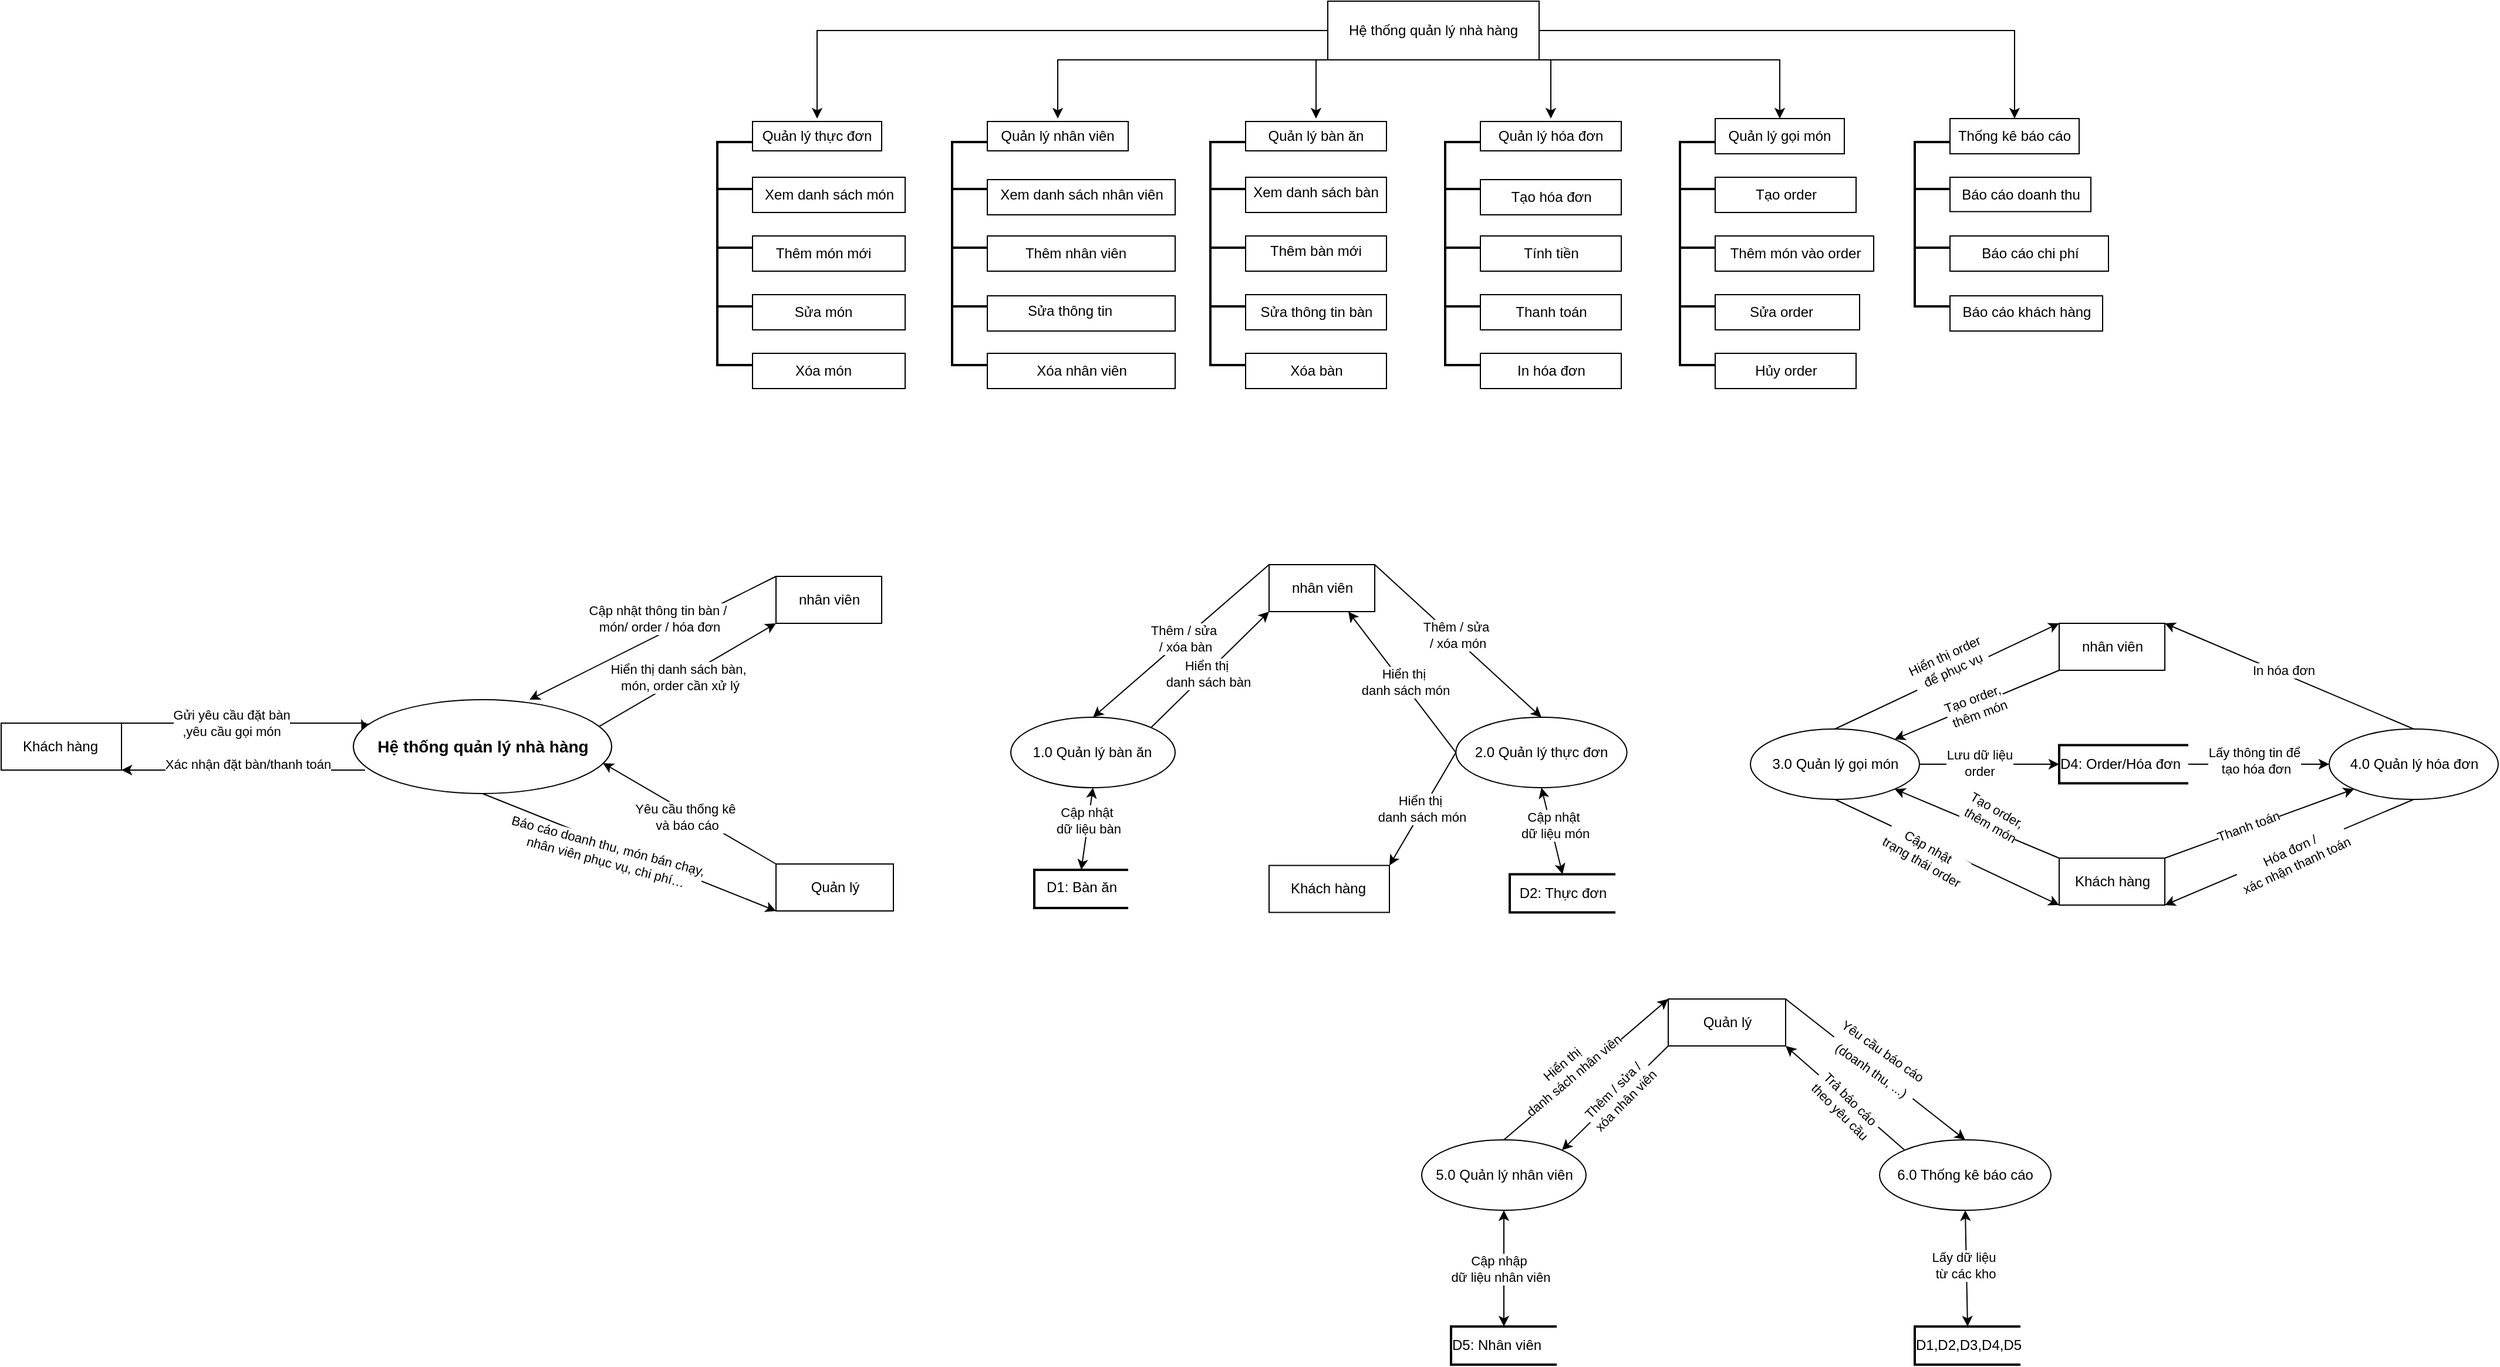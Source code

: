 <mxfile version="28.2.1">
  <diagram name="Trang-1" id="nEc_KOwyPc2YsvQ173Iv">
    <mxGraphModel dx="2657" dy="987" grid="1" gridSize="10" guides="1" tooltips="1" connect="1" arrows="1" fold="1" page="1" pageScale="1" pageWidth="827" pageHeight="1169" math="0" shadow="0">
      <root>
        <mxCell id="0" />
        <mxCell id="1" parent="0" />
        <mxCell id="XQ_Oy6G5WoMGR4EGdFl7-21" value="" style="group;spacing=1;" vertex="1" connectable="0" parent="1">
          <mxGeometry x="-170" y="30" width="1185" height="330" as="geometry" />
        </mxCell>
        <mxCell id="MEwQIQSJbWyz7SfcbdIY-4" value="" style="group;spacing=1;" parent="XQ_Oy6G5WoMGR4EGdFl7-21" vertex="1" connectable="0">
          <mxGeometry x="520" width="180" height="50" as="geometry" />
        </mxCell>
        <mxCell id="MEwQIQSJbWyz7SfcbdIY-2" value="" style="rounded=0;whiteSpace=wrap;html=1;spacing=1;" parent="MEwQIQSJbWyz7SfcbdIY-4" vertex="1">
          <mxGeometry width="180" height="50" as="geometry" />
        </mxCell>
        <mxCell id="MEwQIQSJbWyz7SfcbdIY-1" value="Hệ thống quản lý nhà hàng" style="text;html=1;align=center;verticalAlign=middle;whiteSpace=wrap;rounded=0;spacing=1;" parent="MEwQIQSJbWyz7SfcbdIY-4" vertex="1">
          <mxGeometry x="10" y="10" width="160" height="30" as="geometry" />
        </mxCell>
        <mxCell id="MEwQIQSJbWyz7SfcbdIY-15" value="" style="group;spacing=1;" parent="XQ_Oy6G5WoMGR4EGdFl7-21" vertex="1" connectable="0">
          <mxGeometry x="230" y="100" width="120" height="30" as="geometry" />
        </mxCell>
        <mxCell id="MEwQIQSJbWyz7SfcbdIY-12" value="" style="rounded=0;whiteSpace=wrap;html=1;spacing=1;" parent="MEwQIQSJbWyz7SfcbdIY-15" vertex="1">
          <mxGeometry y="2.5" width="120" height="25" as="geometry" />
        </mxCell>
        <mxCell id="MEwQIQSJbWyz7SfcbdIY-7" value="Quản lý nhân viên" style="text;html=1;align=center;verticalAlign=middle;whiteSpace=wrap;rounded=0;spacing=1;" parent="MEwQIQSJbWyz7SfcbdIY-15" vertex="1">
          <mxGeometry x="10" width="100" height="30" as="geometry" />
        </mxCell>
        <mxCell id="MEwQIQSJbWyz7SfcbdIY-16" value="" style="group;spacing=1;" parent="XQ_Oy6G5WoMGR4EGdFl7-21" vertex="1" connectable="0">
          <mxGeometry x="650" y="100" width="120" height="30" as="geometry" />
        </mxCell>
        <mxCell id="MEwQIQSJbWyz7SfcbdIY-13" value="" style="rounded=0;whiteSpace=wrap;html=1;spacing=1;" parent="MEwQIQSJbWyz7SfcbdIY-16" vertex="1">
          <mxGeometry y="2.5" width="120" height="25" as="geometry" />
        </mxCell>
        <mxCell id="MEwQIQSJbWyz7SfcbdIY-8" value="Quản lý hóa đơn" style="text;html=1;align=center;verticalAlign=middle;whiteSpace=wrap;rounded=0;spacing=1;" parent="MEwQIQSJbWyz7SfcbdIY-16" vertex="1">
          <mxGeometry x="10" width="100" height="30" as="geometry" />
        </mxCell>
        <mxCell id="MEwQIQSJbWyz7SfcbdIY-18" value="" style="group;spacing=1;" parent="XQ_Oy6G5WoMGR4EGdFl7-21" vertex="1" connectable="0">
          <mxGeometry x="450" y="100" width="120" height="30" as="geometry" />
        </mxCell>
        <mxCell id="MEwQIQSJbWyz7SfcbdIY-11" value="" style="rounded=0;whiteSpace=wrap;html=1;spacing=1;" parent="MEwQIQSJbWyz7SfcbdIY-18" vertex="1">
          <mxGeometry y="2.5" width="120" height="25" as="geometry" />
        </mxCell>
        <mxCell id="MEwQIQSJbWyz7SfcbdIY-5" value="Quản lý bàn ăn" style="text;html=1;align=center;verticalAlign=middle;whiteSpace=wrap;rounded=0;spacing=1;" parent="MEwQIQSJbWyz7SfcbdIY-18" vertex="1">
          <mxGeometry x="10" width="100" height="30" as="geometry" />
        </mxCell>
        <mxCell id="MEwQIQSJbWyz7SfcbdIY-20" value="" style="group;spacing=1;" parent="XQ_Oy6G5WoMGR4EGdFl7-21" vertex="1" connectable="0">
          <mxGeometry x="30" y="100" width="110" height="30" as="geometry" />
        </mxCell>
        <mxCell id="MEwQIQSJbWyz7SfcbdIY-9" value="" style="rounded=0;whiteSpace=wrap;html=1;container=0;direction=west;spacing=1;" parent="MEwQIQSJbWyz7SfcbdIY-20" vertex="1">
          <mxGeometry y="2.5" width="110" height="25" as="geometry" />
        </mxCell>
        <mxCell id="MEwQIQSJbWyz7SfcbdIY-6" value="Quản lý thực đơn" style="text;html=1;align=center;verticalAlign=middle;whiteSpace=wrap;rounded=0;container=0;spacing=1;" parent="MEwQIQSJbWyz7SfcbdIY-20" vertex="1">
          <mxGeometry width="110" height="30" as="geometry" />
        </mxCell>
        <mxCell id="MEwQIQSJbWyz7SfcbdIY-25" value="" style="group;spacing=1;" parent="XQ_Oy6G5WoMGR4EGdFl7-21" vertex="1" connectable="0">
          <mxGeometry x="1050" y="100" width="110" height="30" as="geometry" />
        </mxCell>
        <mxCell id="MEwQIQSJbWyz7SfcbdIY-24" value="" style="rounded=0;whiteSpace=wrap;html=1;container=0;spacing=1;" parent="MEwQIQSJbWyz7SfcbdIY-25" vertex="1">
          <mxGeometry width="110" height="30" as="geometry" />
        </mxCell>
        <mxCell id="MEwQIQSJbWyz7SfcbdIY-23" value="Thống kê báo cáo" style="text;html=1;align=center;verticalAlign=middle;whiteSpace=wrap;rounded=0;container=0;spacing=1;" parent="MEwQIQSJbWyz7SfcbdIY-25" vertex="1">
          <mxGeometry width="110" height="30" as="geometry" />
        </mxCell>
        <mxCell id="MEwQIQSJbWyz7SfcbdIY-40" value="" style="group;spacing=1;" parent="XQ_Oy6G5WoMGR4EGdFl7-21" vertex="1" connectable="0">
          <mxGeometry x="450" y="150" width="120" height="30" as="geometry" />
        </mxCell>
        <mxCell id="MEwQIQSJbWyz7SfcbdIY-39" value="" style="rounded=0;whiteSpace=wrap;html=1;spacing=1;" parent="MEwQIQSJbWyz7SfcbdIY-40" vertex="1">
          <mxGeometry width="120" height="30" as="geometry" />
        </mxCell>
        <mxCell id="MEwQIQSJbWyz7SfcbdIY-35" value="Xem danh sách bàn" style="text;whiteSpace=wrap;align=center;spacing=1;" parent="MEwQIQSJbWyz7SfcbdIY-40" vertex="1">
          <mxGeometry width="120" height="20" as="geometry" />
        </mxCell>
        <mxCell id="MEwQIQSJbWyz7SfcbdIY-43" value="" style="group;spacing=1;" parent="XQ_Oy6G5WoMGR4EGdFl7-21" vertex="1" connectable="0">
          <mxGeometry x="450" y="200" width="120" height="30" as="geometry" />
        </mxCell>
        <mxCell id="MEwQIQSJbWyz7SfcbdIY-42" value="" style="rounded=0;whiteSpace=wrap;html=1;spacing=1;" parent="MEwQIQSJbWyz7SfcbdIY-43" vertex="1">
          <mxGeometry width="120.0" height="30" as="geometry" />
        </mxCell>
        <mxCell id="MEwQIQSJbWyz7SfcbdIY-36" value="Thêm bàn mới" style="text;whiteSpace=wrap;align=center;spacing=1;" parent="MEwQIQSJbWyz7SfcbdIY-43" vertex="1">
          <mxGeometry x="10.909" width="98.182" height="30" as="geometry" />
        </mxCell>
        <mxCell id="MEwQIQSJbWyz7SfcbdIY-45" value="" style="group;spacing=1;" parent="XQ_Oy6G5WoMGR4EGdFl7-21" vertex="1" connectable="0">
          <mxGeometry x="450" y="250" width="120" height="30" as="geometry" />
        </mxCell>
        <mxCell id="MEwQIQSJbWyz7SfcbdIY-44" value="" style="rounded=0;whiteSpace=wrap;html=1;spacing=1;" parent="MEwQIQSJbWyz7SfcbdIY-45" vertex="1">
          <mxGeometry width="120" height="30" as="geometry" />
        </mxCell>
        <mxCell id="MEwQIQSJbWyz7SfcbdIY-37" value="Sửa thông tin bàn" style="text;html=1;align=center;verticalAlign=middle;resizable=0;points=[];autosize=1;strokeColor=none;fillColor=none;spacing=1;" parent="MEwQIQSJbWyz7SfcbdIY-45" vertex="1">
          <mxGeometry width="120" height="30" as="geometry" />
        </mxCell>
        <mxCell id="MEwQIQSJbWyz7SfcbdIY-49" value="" style="group;spacing=1;" parent="XQ_Oy6G5WoMGR4EGdFl7-21" vertex="1" connectable="0">
          <mxGeometry x="850" y="100" width="110" height="30" as="geometry" />
        </mxCell>
        <mxCell id="MEwQIQSJbWyz7SfcbdIY-48" value="" style="rounded=0;whiteSpace=wrap;html=1;spacing=1;" parent="MEwQIQSJbWyz7SfcbdIY-49" vertex="1">
          <mxGeometry width="110" height="30" as="geometry" />
        </mxCell>
        <mxCell id="MEwQIQSJbWyz7SfcbdIY-47" value="Quản lý gọi món" style="text;html=1;align=center;verticalAlign=middle;whiteSpace=wrap;rounded=0;spacing=1;" parent="MEwQIQSJbWyz7SfcbdIY-49" vertex="1">
          <mxGeometry x="10" width="90" height="30" as="geometry" />
        </mxCell>
        <mxCell id="MEwQIQSJbWyz7SfcbdIY-52" value="" style="group;spacing=1;" parent="XQ_Oy6G5WoMGR4EGdFl7-21" vertex="1" connectable="0">
          <mxGeometry x="450" y="300" width="120" height="30" as="geometry" />
        </mxCell>
        <mxCell id="MEwQIQSJbWyz7SfcbdIY-41" value="" style="rounded=0;whiteSpace=wrap;html=1;spacing=1;" parent="MEwQIQSJbWyz7SfcbdIY-52" vertex="1">
          <mxGeometry width="120" height="30" as="geometry" />
        </mxCell>
        <mxCell id="MEwQIQSJbWyz7SfcbdIY-38" value="Xóa bàn" style="text;html=1;align=center;verticalAlign=middle;resizable=0;points=[];autosize=1;strokeColor=none;fillColor=none;spacing=1;" parent="MEwQIQSJbWyz7SfcbdIY-52" vertex="1">
          <mxGeometry x="25" width="70" height="30" as="geometry" />
        </mxCell>
        <mxCell id="MEwQIQSJbWyz7SfcbdIY-62" value="" style="group;spacing=1;" parent="XQ_Oy6G5WoMGR4EGdFl7-21" vertex="1" connectable="0">
          <mxGeometry x="30" y="150" width="135" height="30" as="geometry" />
        </mxCell>
        <mxCell id="MEwQIQSJbWyz7SfcbdIY-58" value="" style="rounded=0;whiteSpace=wrap;html=1;spacing=1;" parent="MEwQIQSJbWyz7SfcbdIY-62" vertex="1">
          <mxGeometry width="130" height="30" as="geometry" />
        </mxCell>
        <mxCell id="MEwQIQSJbWyz7SfcbdIY-53" value="Xem danh sách món" style="text;html=1;align=center;verticalAlign=middle;resizable=0;points=[];autosize=1;strokeColor=none;fillColor=none;spacing=1;" parent="MEwQIQSJbWyz7SfcbdIY-62" vertex="1">
          <mxGeometry width="130" height="30" as="geometry" />
        </mxCell>
        <mxCell id="MEwQIQSJbWyz7SfcbdIY-63" value="" style="group;spacing=1;" parent="XQ_Oy6G5WoMGR4EGdFl7-21" vertex="1" connectable="0">
          <mxGeometry x="30" y="200" width="130" height="30" as="geometry" />
        </mxCell>
        <mxCell id="MEwQIQSJbWyz7SfcbdIY-59" value="" style="rounded=0;whiteSpace=wrap;html=1;spacing=1;" parent="MEwQIQSJbWyz7SfcbdIY-63" vertex="1">
          <mxGeometry width="130" height="30" as="geometry" />
        </mxCell>
        <mxCell id="MEwQIQSJbWyz7SfcbdIY-54" value="Thêm món mới" style="text;html=1;align=center;verticalAlign=middle;resizable=0;points=[];autosize=1;strokeColor=none;fillColor=none;spacing=1;" parent="MEwQIQSJbWyz7SfcbdIY-63" vertex="1">
          <mxGeometry x="10" width="100" height="30" as="geometry" />
        </mxCell>
        <mxCell id="MEwQIQSJbWyz7SfcbdIY-65" value="" style="group;spacing=1;" parent="XQ_Oy6G5WoMGR4EGdFl7-21" vertex="1" connectable="0">
          <mxGeometry x="30" y="250" width="130" height="30" as="geometry" />
        </mxCell>
        <mxCell id="MEwQIQSJbWyz7SfcbdIY-60" value="" style="rounded=0;whiteSpace=wrap;html=1;container=0;spacing=1;" parent="MEwQIQSJbWyz7SfcbdIY-65" vertex="1">
          <mxGeometry width="130" height="30" as="geometry">
            <mxRectangle x="-110" y="310" width="50" height="40" as="alternateBounds" />
          </mxGeometry>
        </mxCell>
        <mxCell id="MEwQIQSJbWyz7SfcbdIY-55" value="Sửa món" style="text;html=1;align=center;verticalAlign=middle;resizable=0;points=[];autosize=1;strokeColor=none;fillColor=none;container=1;spacing=1;" parent="MEwQIQSJbWyz7SfcbdIY-65" vertex="1">
          <mxGeometry x="25" width="70" height="30" as="geometry" />
        </mxCell>
        <mxCell id="MEwQIQSJbWyz7SfcbdIY-66" value="" style="group;spacing=1;" parent="XQ_Oy6G5WoMGR4EGdFl7-21" vertex="1" connectable="0">
          <mxGeometry x="30" y="300" width="130" height="30" as="geometry" />
        </mxCell>
        <mxCell id="MEwQIQSJbWyz7SfcbdIY-61" value="" style="rounded=0;whiteSpace=wrap;html=1;spacing=1;" parent="MEwQIQSJbWyz7SfcbdIY-66" vertex="1">
          <mxGeometry width="130" height="30" as="geometry" />
        </mxCell>
        <mxCell id="MEwQIQSJbWyz7SfcbdIY-57" value="Xóa món" style="text;html=1;align=center;verticalAlign=middle;resizable=0;points=[];autosize=1;strokeColor=none;fillColor=none;spacing=1;" parent="MEwQIQSJbWyz7SfcbdIY-66" vertex="1">
          <mxGeometry x="25" width="70" height="30" as="geometry" />
        </mxCell>
        <mxCell id="MEwQIQSJbWyz7SfcbdIY-77" value="" style="group;spacing=1;" parent="XQ_Oy6G5WoMGR4EGdFl7-21" vertex="1" connectable="0">
          <mxGeometry x="230" y="300" width="160" height="30" as="geometry" />
        </mxCell>
        <mxCell id="MEwQIQSJbWyz7SfcbdIY-75" value="" style="rounded=0;whiteSpace=wrap;html=1;spacing=1;" parent="MEwQIQSJbWyz7SfcbdIY-77" vertex="1">
          <mxGeometry width="160" height="30" as="geometry" />
        </mxCell>
        <mxCell id="MEwQIQSJbWyz7SfcbdIY-71" value="Xóa nhân viên" style="text;html=1;align=center;verticalAlign=middle;resizable=0;points=[];autosize=1;strokeColor=none;fillColor=none;spacing=1;" parent="MEwQIQSJbWyz7SfcbdIY-77" vertex="1">
          <mxGeometry x="30" width="100" height="30" as="geometry" />
        </mxCell>
        <mxCell id="MEwQIQSJbWyz7SfcbdIY-78" value="" style="group;spacing=1;" parent="XQ_Oy6G5WoMGR4EGdFl7-21" vertex="1" connectable="0">
          <mxGeometry x="230" y="150" width="160" height="32" as="geometry" />
        </mxCell>
        <mxCell id="MEwQIQSJbWyz7SfcbdIY-72" value="" style="rounded=0;whiteSpace=wrap;html=1;spacing=1;" parent="MEwQIQSJbWyz7SfcbdIY-78" vertex="1">
          <mxGeometry y="2" width="160" height="30" as="geometry" />
        </mxCell>
        <mxCell id="MEwQIQSJbWyz7SfcbdIY-67" value="Xem danh sách nhân viên" style="text;html=1;align=center;verticalAlign=middle;resizable=0;points=[];autosize=1;strokeColor=none;fillColor=none;spacing=1;" parent="MEwQIQSJbWyz7SfcbdIY-78" vertex="1">
          <mxGeometry width="160" height="30" as="geometry" />
        </mxCell>
        <mxCell id="MEwQIQSJbWyz7SfcbdIY-79" value="" style="group;spacing=1;" parent="XQ_Oy6G5WoMGR4EGdFl7-21" vertex="1" connectable="0">
          <mxGeometry x="230" y="200" width="160" height="30" as="geometry" />
        </mxCell>
        <mxCell id="MEwQIQSJbWyz7SfcbdIY-73" value="" style="rounded=0;whiteSpace=wrap;html=1;spacing=1;" parent="MEwQIQSJbWyz7SfcbdIY-79" vertex="1">
          <mxGeometry width="160" height="30" as="geometry" />
        </mxCell>
        <mxCell id="MEwQIQSJbWyz7SfcbdIY-68" value="Thêm nhân viên" style="text;html=1;align=center;verticalAlign=middle;resizable=0;points=[];autosize=1;strokeColor=none;fillColor=none;container=1;spacing=1;" parent="MEwQIQSJbWyz7SfcbdIY-79" vertex="1">
          <mxGeometry x="20" width="110" height="30" as="geometry" />
        </mxCell>
        <mxCell id="MEwQIQSJbWyz7SfcbdIY-80" value="" style="group;spacing=1;" parent="XQ_Oy6G5WoMGR4EGdFl7-21" vertex="1" connectable="0">
          <mxGeometry x="230" y="249" width="160" height="32" as="geometry" />
        </mxCell>
        <mxCell id="MEwQIQSJbWyz7SfcbdIY-74" value="" style="rounded=0;whiteSpace=wrap;html=1;spacing=1;" parent="MEwQIQSJbWyz7SfcbdIY-80" vertex="1">
          <mxGeometry y="2" width="160" height="30" as="geometry" />
        </mxCell>
        <mxCell id="MEwQIQSJbWyz7SfcbdIY-70" value="Sửa thông tin" style="text;html=1;align=center;verticalAlign=middle;resizable=0;points=[];autosize=1;strokeColor=none;fillColor=none;spacing=1;" parent="MEwQIQSJbWyz7SfcbdIY-80" vertex="1">
          <mxGeometry x="25" width="90" height="30" as="geometry" />
        </mxCell>
        <mxCell id="MEwQIQSJbWyz7SfcbdIY-104" value="" style="group;spacing=1;" parent="XQ_Oy6G5WoMGR4EGdFl7-21" vertex="1" connectable="0">
          <mxGeometry x="650" y="152" width="120" height="30" as="geometry" />
        </mxCell>
        <mxCell id="MEwQIQSJbWyz7SfcbdIY-93" value="" style="rounded=0;whiteSpace=wrap;html=1;spacing=1;" parent="MEwQIQSJbWyz7SfcbdIY-104" vertex="1">
          <mxGeometry width="120" height="30" as="geometry" />
        </mxCell>
        <mxCell id="MEwQIQSJbWyz7SfcbdIY-81" value="Tạo hóa đơn" style="text;html=1;align=center;verticalAlign=middle;resizable=0;points=[];autosize=1;strokeColor=none;fillColor=none;spacing=1;" parent="MEwQIQSJbWyz7SfcbdIY-104" vertex="1">
          <mxGeometry x="15" width="90" height="30" as="geometry" />
        </mxCell>
        <mxCell id="MEwQIQSJbWyz7SfcbdIY-105" value="" style="group;spacing=1;" parent="XQ_Oy6G5WoMGR4EGdFl7-21" vertex="1" connectable="0">
          <mxGeometry x="650" y="200" width="120" height="30" as="geometry" />
        </mxCell>
        <mxCell id="MEwQIQSJbWyz7SfcbdIY-94" value="" style="rounded=0;whiteSpace=wrap;html=1;spacing=1;" parent="MEwQIQSJbWyz7SfcbdIY-105" vertex="1">
          <mxGeometry width="120" height="30" as="geometry" />
        </mxCell>
        <mxCell id="MEwQIQSJbWyz7SfcbdIY-82" value="Tính tiền" style="text;html=1;align=center;verticalAlign=middle;resizable=0;points=[];autosize=1;strokeColor=none;fillColor=none;spacing=1;" parent="MEwQIQSJbWyz7SfcbdIY-105" vertex="1">
          <mxGeometry x="25" width="70" height="30" as="geometry" />
        </mxCell>
        <mxCell id="MEwQIQSJbWyz7SfcbdIY-106" value="" style="group;spacing=1;" parent="XQ_Oy6G5WoMGR4EGdFl7-21" vertex="1" connectable="0">
          <mxGeometry x="650" y="250" width="120" height="30" as="geometry" />
        </mxCell>
        <mxCell id="MEwQIQSJbWyz7SfcbdIY-95" value="" style="rounded=0;whiteSpace=wrap;html=1;spacing=1;" parent="MEwQIQSJbWyz7SfcbdIY-106" vertex="1">
          <mxGeometry width="120" height="30" as="geometry" />
        </mxCell>
        <mxCell id="MEwQIQSJbWyz7SfcbdIY-83" value="Thanh toán" style="text;html=1;align=center;verticalAlign=middle;resizable=0;points=[];autosize=1;strokeColor=none;fillColor=none;spacing=1;" parent="MEwQIQSJbWyz7SfcbdIY-106" vertex="1">
          <mxGeometry x="20" width="80" height="30" as="geometry" />
        </mxCell>
        <mxCell id="MEwQIQSJbWyz7SfcbdIY-107" value="" style="group;spacing=1;" parent="XQ_Oy6G5WoMGR4EGdFl7-21" vertex="1" connectable="0">
          <mxGeometry x="650" y="300" width="120" height="30" as="geometry" />
        </mxCell>
        <mxCell id="MEwQIQSJbWyz7SfcbdIY-92" value="" style="rounded=0;whiteSpace=wrap;html=1;spacing=1;" parent="MEwQIQSJbWyz7SfcbdIY-107" vertex="1">
          <mxGeometry width="120" height="30" as="geometry" />
        </mxCell>
        <mxCell id="MEwQIQSJbWyz7SfcbdIY-84" value="In hóa đơn" style="text;html=1;align=center;verticalAlign=middle;resizable=0;points=[];autosize=1;strokeColor=none;fillColor=none;spacing=1;" parent="MEwQIQSJbWyz7SfcbdIY-107" vertex="1">
          <mxGeometry x="20" width="80" height="30" as="geometry" />
        </mxCell>
        <mxCell id="MEwQIQSJbWyz7SfcbdIY-108" value="" style="group;spacing=1;" parent="XQ_Oy6G5WoMGR4EGdFl7-21" vertex="1" connectable="0">
          <mxGeometry x="850" y="300" width="120" height="30" as="geometry" />
        </mxCell>
        <mxCell id="MEwQIQSJbWyz7SfcbdIY-100" value="" style="rounded=0;whiteSpace=wrap;html=1;fontStyle=1;spacing=1;" parent="MEwQIQSJbWyz7SfcbdIY-108" vertex="1">
          <mxGeometry width="120" height="30" as="geometry" />
        </mxCell>
        <mxCell id="MEwQIQSJbWyz7SfcbdIY-88" value="Hủy order" style="text;html=1;align=center;verticalAlign=middle;resizable=0;points=[];autosize=1;strokeColor=none;fillColor=none;spacing=1;" parent="MEwQIQSJbWyz7SfcbdIY-108" vertex="1">
          <mxGeometry x="25" width="70" height="30" as="geometry" />
        </mxCell>
        <mxCell id="MEwQIQSJbWyz7SfcbdIY-109" value="" style="group;spacing=1;" parent="XQ_Oy6G5WoMGR4EGdFl7-21" vertex="1" connectable="0">
          <mxGeometry x="850" y="250" width="123" height="30" as="geometry" />
        </mxCell>
        <mxCell id="MEwQIQSJbWyz7SfcbdIY-99" value="" style="rounded=0;whiteSpace=wrap;html=1;spacing=1;" parent="MEwQIQSJbWyz7SfcbdIY-109" vertex="1">
          <mxGeometry width="123" height="30" as="geometry" />
        </mxCell>
        <mxCell id="MEwQIQSJbWyz7SfcbdIY-87" value="Sửa order" style="text;html=1;align=center;verticalAlign=middle;resizable=0;points=[];autosize=1;strokeColor=none;fillColor=none;spacing=1;" parent="MEwQIQSJbWyz7SfcbdIY-109" vertex="1">
          <mxGeometry x="16" width="80" height="30" as="geometry" />
        </mxCell>
        <mxCell id="MEwQIQSJbWyz7SfcbdIY-110" value="" style="group;spacing=1;" parent="XQ_Oy6G5WoMGR4EGdFl7-21" vertex="1" connectable="0">
          <mxGeometry x="850" y="200" width="137.5" height="30" as="geometry" />
        </mxCell>
        <mxCell id="MEwQIQSJbWyz7SfcbdIY-98" value="" style="rounded=0;whiteSpace=wrap;html=1;spacing=1;" parent="MEwQIQSJbWyz7SfcbdIY-110" vertex="1">
          <mxGeometry width="135" height="30" as="geometry" />
        </mxCell>
        <mxCell id="MEwQIQSJbWyz7SfcbdIY-86" value="Thêm món vào order" style="text;html=1;align=center;verticalAlign=middle;resizable=0;points=[];autosize=1;strokeColor=none;fillColor=none;spacing=1;" parent="MEwQIQSJbWyz7SfcbdIY-110" vertex="1">
          <mxGeometry x="2.5" width="130" height="30" as="geometry" />
        </mxCell>
        <mxCell id="MEwQIQSJbWyz7SfcbdIY-111" value="" style="group;spacing=1;" parent="XQ_Oy6G5WoMGR4EGdFl7-21" vertex="1" connectable="0">
          <mxGeometry x="850" y="150" width="120" height="30" as="geometry" />
        </mxCell>
        <mxCell id="MEwQIQSJbWyz7SfcbdIY-96" value="" style="rounded=0;whiteSpace=wrap;html=1;spacing=1;" parent="MEwQIQSJbWyz7SfcbdIY-111" vertex="1">
          <mxGeometry width="120" height="30" as="geometry" />
        </mxCell>
        <mxCell id="MEwQIQSJbWyz7SfcbdIY-85" value="Tạo order" style="text;html=1;align=center;verticalAlign=middle;resizable=0;points=[];autosize=1;strokeColor=none;fillColor=none;spacing=1;" parent="MEwQIQSJbWyz7SfcbdIY-111" vertex="1">
          <mxGeometry x="25" width="70" height="30" as="geometry" />
        </mxCell>
        <mxCell id="MEwQIQSJbWyz7SfcbdIY-113" value="" style="group;spacing=1;" parent="XQ_Oy6G5WoMGR4EGdFl7-21" vertex="1" connectable="0">
          <mxGeometry x="1050" y="149.996" width="125" height="30" as="geometry" />
        </mxCell>
        <mxCell id="MEwQIQSJbWyz7SfcbdIY-102" value="" style="rounded=0;whiteSpace=wrap;html=1;fontStyle=1;spacing=1;" parent="MEwQIQSJbWyz7SfcbdIY-113" vertex="1">
          <mxGeometry y="0.004" width="120" height="29.268" as="geometry" />
        </mxCell>
        <mxCell id="MEwQIQSJbWyz7SfcbdIY-89" value="&lt;div&gt;Báo cáo doanh thu&lt;/div&gt;" style="text;html=1;align=center;verticalAlign=middle;resizable=0;points=[];autosize=1;strokeColor=none;fillColor=none;spacing=1;" parent="MEwQIQSJbWyz7SfcbdIY-113" vertex="1">
          <mxGeometry width="120" height="30" as="geometry" />
        </mxCell>
        <mxCell id="MEwQIQSJbWyz7SfcbdIY-114" value="" style="group;spacing=1;" parent="XQ_Oy6G5WoMGR4EGdFl7-21" vertex="1" connectable="0">
          <mxGeometry x="1050" y="200" width="135" height="30" as="geometry" />
        </mxCell>
        <mxCell id="MEwQIQSJbWyz7SfcbdIY-103" value="" style="rounded=0;whiteSpace=wrap;html=1;fontStyle=1;spacing=1;" parent="MEwQIQSJbWyz7SfcbdIY-114" vertex="1">
          <mxGeometry width="135" height="30" as="geometry" />
        </mxCell>
        <mxCell id="MEwQIQSJbWyz7SfcbdIY-90" value="Báo cáo chi phí" style="text;html=1;align=center;verticalAlign=middle;resizable=0;points=[];autosize=1;strokeColor=none;fillColor=none;spacing=1;" parent="MEwQIQSJbWyz7SfcbdIY-114" vertex="1">
          <mxGeometry x="17.5" width="100" height="30" as="geometry" />
        </mxCell>
        <mxCell id="MEwQIQSJbWyz7SfcbdIY-115" value="" style="group;spacing=1;" parent="XQ_Oy6G5WoMGR4EGdFl7-21" vertex="1" connectable="0">
          <mxGeometry x="1050" y="250" width="130" height="31" as="geometry" />
        </mxCell>
        <mxCell id="MEwQIQSJbWyz7SfcbdIY-97" value="" style="rounded=0;whiteSpace=wrap;html=1;fontStyle=1;spacing=1;" parent="MEwQIQSJbWyz7SfcbdIY-115" vertex="1">
          <mxGeometry y="1" width="130" height="30" as="geometry" />
        </mxCell>
        <mxCell id="MEwQIQSJbWyz7SfcbdIY-91" value="Báo cáo khách hàng" style="text;html=1;align=center;verticalAlign=middle;resizable=0;points=[];autosize=1;strokeColor=none;fillColor=none;spacing=1;" parent="MEwQIQSJbWyz7SfcbdIY-115" vertex="1">
          <mxGeometry width="130" height="30" as="geometry" />
        </mxCell>
        <mxCell id="MEwQIQSJbWyz7SfcbdIY-117" style="edgeStyle=orthogonalEdgeStyle;rounded=0;orthogonalLoop=1;jettySize=auto;html=1;entryX=0.5;entryY=0;entryDx=0;entryDy=0;spacing=1;" parent="XQ_Oy6G5WoMGR4EGdFl7-21" source="MEwQIQSJbWyz7SfcbdIY-2" target="MEwQIQSJbWyz7SfcbdIY-6" edge="1">
          <mxGeometry relative="1" as="geometry">
            <mxPoint x="120" y="90" as="targetPoint" />
          </mxGeometry>
        </mxCell>
        <mxCell id="MEwQIQSJbWyz7SfcbdIY-120" style="edgeStyle=orthogonalEdgeStyle;rounded=0;orthogonalLoop=1;jettySize=auto;html=1;exitX=0;exitY=1;exitDx=0;exitDy=0;entryX=0.5;entryY=0;entryDx=0;entryDy=0;spacing=1;" parent="XQ_Oy6G5WoMGR4EGdFl7-21" source="MEwQIQSJbWyz7SfcbdIY-2" target="MEwQIQSJbWyz7SfcbdIY-7" edge="1">
          <mxGeometry relative="1" as="geometry">
            <Array as="points">
              <mxPoint x="290" y="50" />
            </Array>
          </mxGeometry>
        </mxCell>
        <mxCell id="MEwQIQSJbWyz7SfcbdIY-121" style="edgeStyle=orthogonalEdgeStyle;rounded=0;orthogonalLoop=1;jettySize=auto;html=1;exitX=0.25;exitY=1;exitDx=0;exitDy=0;entryX=0.5;entryY=0;entryDx=0;entryDy=0;spacing=1;" parent="XQ_Oy6G5WoMGR4EGdFl7-21" source="MEwQIQSJbWyz7SfcbdIY-2" target="MEwQIQSJbWyz7SfcbdIY-5" edge="1">
          <mxGeometry relative="1" as="geometry">
            <Array as="points">
              <mxPoint x="510" y="50" />
            </Array>
          </mxGeometry>
        </mxCell>
        <mxCell id="MEwQIQSJbWyz7SfcbdIY-122" style="edgeStyle=orthogonalEdgeStyle;rounded=0;orthogonalLoop=1;jettySize=auto;html=1;exitX=0.5;exitY=1;exitDx=0;exitDy=0;entryX=0.5;entryY=0;entryDx=0;entryDy=0;spacing=1;" parent="XQ_Oy6G5WoMGR4EGdFl7-21" source="MEwQIQSJbWyz7SfcbdIY-2" target="MEwQIQSJbWyz7SfcbdIY-8" edge="1">
          <mxGeometry relative="1" as="geometry">
            <Array as="points">
              <mxPoint x="710" y="50" />
            </Array>
          </mxGeometry>
        </mxCell>
        <mxCell id="MEwQIQSJbWyz7SfcbdIY-123" style="edgeStyle=orthogonalEdgeStyle;rounded=0;orthogonalLoop=1;jettySize=auto;html=1;entryX=0.5;entryY=0;entryDx=0;entryDy=0;spacing=1;" parent="XQ_Oy6G5WoMGR4EGdFl7-21" source="MEwQIQSJbWyz7SfcbdIY-2" target="MEwQIQSJbWyz7SfcbdIY-47" edge="1">
          <mxGeometry relative="1" as="geometry">
            <Array as="points">
              <mxPoint x="905" y="50" />
            </Array>
          </mxGeometry>
        </mxCell>
        <mxCell id="MEwQIQSJbWyz7SfcbdIY-124" style="edgeStyle=orthogonalEdgeStyle;rounded=0;orthogonalLoop=1;jettySize=auto;html=1;entryX=0.5;entryY=0;entryDx=0;entryDy=0;spacing=1;" parent="XQ_Oy6G5WoMGR4EGdFl7-21" source="MEwQIQSJbWyz7SfcbdIY-2" target="MEwQIQSJbWyz7SfcbdIY-23" edge="1">
          <mxGeometry relative="1" as="geometry" />
        </mxCell>
        <mxCell id="MEwQIQSJbWyz7SfcbdIY-129" value="" style="strokeWidth=2;html=1;shape=mxgraph.flowchart.annotation_1;align=left;pointerEvents=1;spacing=1;" parent="XQ_Oy6G5WoMGR4EGdFl7-21" vertex="1">
          <mxGeometry y="120" width="30" height="40" as="geometry" />
        </mxCell>
        <mxCell id="MEwQIQSJbWyz7SfcbdIY-130" value="" style="strokeWidth=2;html=1;shape=mxgraph.flowchart.annotation_1;align=left;pointerEvents=1;spacing=1;" parent="XQ_Oy6G5WoMGR4EGdFl7-21" vertex="1">
          <mxGeometry y="160" width="30" height="50" as="geometry" />
        </mxCell>
        <mxCell id="MEwQIQSJbWyz7SfcbdIY-131" value="" style="strokeWidth=2;html=1;shape=mxgraph.flowchart.annotation_1;align=left;pointerEvents=1;spacing=1;" parent="XQ_Oy6G5WoMGR4EGdFl7-21" vertex="1">
          <mxGeometry y="210" width="30" height="50" as="geometry" />
        </mxCell>
        <mxCell id="MEwQIQSJbWyz7SfcbdIY-132" value="" style="strokeWidth=2;html=1;shape=mxgraph.flowchart.annotation_1;align=left;pointerEvents=1;spacing=1;" parent="XQ_Oy6G5WoMGR4EGdFl7-21" vertex="1">
          <mxGeometry y="260" width="30" height="50" as="geometry" />
        </mxCell>
        <mxCell id="MEwQIQSJbWyz7SfcbdIY-133" value="" style="strokeWidth=2;html=1;shape=mxgraph.flowchart.annotation_1;align=left;pointerEvents=1;spacing=1;" parent="XQ_Oy6G5WoMGR4EGdFl7-21" vertex="1">
          <mxGeometry x="200" y="120" width="30" height="40" as="geometry" />
        </mxCell>
        <mxCell id="MEwQIQSJbWyz7SfcbdIY-134" value="" style="strokeWidth=2;html=1;shape=mxgraph.flowchart.annotation_1;align=left;pointerEvents=1;spacing=1;" parent="XQ_Oy6G5WoMGR4EGdFl7-21" vertex="1">
          <mxGeometry x="200" y="160" width="30" height="50" as="geometry" />
        </mxCell>
        <mxCell id="MEwQIQSJbWyz7SfcbdIY-135" value="" style="strokeWidth=2;html=1;shape=mxgraph.flowchart.annotation_1;align=left;pointerEvents=1;spacing=1;" parent="XQ_Oy6G5WoMGR4EGdFl7-21" vertex="1">
          <mxGeometry x="200" y="210" width="30" height="50" as="geometry" />
        </mxCell>
        <mxCell id="MEwQIQSJbWyz7SfcbdIY-136" value="" style="strokeWidth=2;html=1;shape=mxgraph.flowchart.annotation_1;align=left;pointerEvents=1;spacing=1;" parent="XQ_Oy6G5WoMGR4EGdFl7-21" vertex="1">
          <mxGeometry x="200" y="260" width="30" height="50" as="geometry" />
        </mxCell>
        <mxCell id="MEwQIQSJbWyz7SfcbdIY-141" value="" style="group;spacing=1;" parent="XQ_Oy6G5WoMGR4EGdFl7-21" vertex="1" connectable="0">
          <mxGeometry x="420" y="120" width="30" height="190" as="geometry" />
        </mxCell>
        <mxCell id="MEwQIQSJbWyz7SfcbdIY-137" value="" style="strokeWidth=2;html=1;shape=mxgraph.flowchart.annotation_1;align=left;pointerEvents=1;spacing=1;" parent="MEwQIQSJbWyz7SfcbdIY-141" vertex="1">
          <mxGeometry width="30" height="40" as="geometry" />
        </mxCell>
        <mxCell id="MEwQIQSJbWyz7SfcbdIY-138" value="" style="strokeWidth=2;html=1;shape=mxgraph.flowchart.annotation_1;align=left;pointerEvents=1;spacing=1;" parent="MEwQIQSJbWyz7SfcbdIY-141" vertex="1">
          <mxGeometry y="40" width="30" height="50" as="geometry" />
        </mxCell>
        <mxCell id="MEwQIQSJbWyz7SfcbdIY-139" value="" style="strokeWidth=2;html=1;shape=mxgraph.flowchart.annotation_1;align=left;pointerEvents=1;spacing=1;" parent="MEwQIQSJbWyz7SfcbdIY-141" vertex="1">
          <mxGeometry y="90" width="30" height="50" as="geometry" />
        </mxCell>
        <mxCell id="MEwQIQSJbWyz7SfcbdIY-140" value="" style="strokeWidth=2;html=1;shape=mxgraph.flowchart.annotation_1;align=left;pointerEvents=1;spacing=1;" parent="MEwQIQSJbWyz7SfcbdIY-141" vertex="1">
          <mxGeometry y="140" width="30" height="50" as="geometry" />
        </mxCell>
        <mxCell id="MEwQIQSJbWyz7SfcbdIY-142" value="" style="group;spacing=1;" parent="XQ_Oy6G5WoMGR4EGdFl7-21" vertex="1" connectable="0">
          <mxGeometry x="620" y="120" width="30" height="190" as="geometry" />
        </mxCell>
        <mxCell id="MEwQIQSJbWyz7SfcbdIY-143" value="" style="strokeWidth=2;html=1;shape=mxgraph.flowchart.annotation_1;align=left;pointerEvents=1;spacing=1;" parent="MEwQIQSJbWyz7SfcbdIY-142" vertex="1">
          <mxGeometry width="30" height="40" as="geometry" />
        </mxCell>
        <mxCell id="MEwQIQSJbWyz7SfcbdIY-144" value="" style="strokeWidth=2;html=1;shape=mxgraph.flowchart.annotation_1;align=left;pointerEvents=1;spacing=1;" parent="MEwQIQSJbWyz7SfcbdIY-142" vertex="1">
          <mxGeometry y="40" width="30" height="50" as="geometry" />
        </mxCell>
        <mxCell id="MEwQIQSJbWyz7SfcbdIY-145" value="" style="strokeWidth=2;html=1;shape=mxgraph.flowchart.annotation_1;align=left;pointerEvents=1;spacing=1;" parent="MEwQIQSJbWyz7SfcbdIY-142" vertex="1">
          <mxGeometry y="90" width="30" height="50" as="geometry" />
        </mxCell>
        <mxCell id="MEwQIQSJbWyz7SfcbdIY-146" value="" style="strokeWidth=2;html=1;shape=mxgraph.flowchart.annotation_1;align=left;pointerEvents=1;spacing=1;" parent="MEwQIQSJbWyz7SfcbdIY-142" vertex="1">
          <mxGeometry y="140" width="30" height="50" as="geometry" />
        </mxCell>
        <mxCell id="MEwQIQSJbWyz7SfcbdIY-148" value="" style="group;spacing=1;" parent="XQ_Oy6G5WoMGR4EGdFl7-21" vertex="1" connectable="0">
          <mxGeometry x="820" y="120" width="30" height="190" as="geometry" />
        </mxCell>
        <mxCell id="MEwQIQSJbWyz7SfcbdIY-149" value="" style="strokeWidth=2;html=1;shape=mxgraph.flowchart.annotation_1;align=left;pointerEvents=1;spacing=1;" parent="MEwQIQSJbWyz7SfcbdIY-148" vertex="1">
          <mxGeometry width="30" height="40" as="geometry" />
        </mxCell>
        <mxCell id="MEwQIQSJbWyz7SfcbdIY-150" value="" style="strokeWidth=2;html=1;shape=mxgraph.flowchart.annotation_1;align=left;pointerEvents=1;spacing=1;" parent="MEwQIQSJbWyz7SfcbdIY-148" vertex="1">
          <mxGeometry y="40" width="30" height="50" as="geometry" />
        </mxCell>
        <mxCell id="MEwQIQSJbWyz7SfcbdIY-151" value="" style="strokeWidth=2;html=1;shape=mxgraph.flowchart.annotation_1;align=left;pointerEvents=1;spacing=1;" parent="MEwQIQSJbWyz7SfcbdIY-148" vertex="1">
          <mxGeometry y="90" width="30" height="50" as="geometry" />
        </mxCell>
        <mxCell id="MEwQIQSJbWyz7SfcbdIY-152" value="" style="strokeWidth=2;html=1;shape=mxgraph.flowchart.annotation_1;align=left;pointerEvents=1;spacing=1;" parent="MEwQIQSJbWyz7SfcbdIY-148" vertex="1">
          <mxGeometry y="140" width="30" height="50" as="geometry" />
        </mxCell>
        <mxCell id="MEwQIQSJbWyz7SfcbdIY-154" value="" style="group;spacing=1;" parent="XQ_Oy6G5WoMGR4EGdFl7-21" vertex="1" connectable="0">
          <mxGeometry x="1020" y="120" width="30" height="190" as="geometry" />
        </mxCell>
        <mxCell id="MEwQIQSJbWyz7SfcbdIY-155" value="" style="strokeWidth=2;html=1;shape=mxgraph.flowchart.annotation_1;align=left;pointerEvents=1;spacing=1;" parent="MEwQIQSJbWyz7SfcbdIY-154" vertex="1">
          <mxGeometry width="30" height="40" as="geometry" />
        </mxCell>
        <mxCell id="MEwQIQSJbWyz7SfcbdIY-156" value="" style="strokeWidth=2;html=1;shape=mxgraph.flowchart.annotation_1;align=left;pointerEvents=1;spacing=1;" parent="MEwQIQSJbWyz7SfcbdIY-154" vertex="1">
          <mxGeometry y="40" width="30" height="50" as="geometry" />
        </mxCell>
        <mxCell id="MEwQIQSJbWyz7SfcbdIY-157" value="" style="strokeWidth=2;html=1;shape=mxgraph.flowchart.annotation_1;align=left;pointerEvents=1;spacing=1;" parent="MEwQIQSJbWyz7SfcbdIY-154" vertex="1">
          <mxGeometry y="90" width="30" height="50" as="geometry" />
        </mxCell>
        <mxCell id="XQ_Oy6G5WoMGR4EGdFl7-25" value="" style="group;spacing=1;" vertex="1" connectable="0" parent="1">
          <mxGeometry x="-780" y="520" width="760" height="285" as="geometry" />
        </mxCell>
        <mxCell id="MEwQIQSJbWyz7SfcbdIY-180" value="" style="endArrow=classic;html=1;rounded=0;entryX=0.031;entryY=0.333;entryDx=0;entryDy=0;entryPerimeter=0;exitX=1;exitY=0;exitDx=0;exitDy=0;spacing=1;" parent="XQ_Oy6G5WoMGR4EGdFl7-25" source="MEwQIQSJbWyz7SfcbdIY-166" target="MEwQIQSJbWyz7SfcbdIY-161" edge="1">
          <mxGeometry width="50" height="50" relative="1" as="geometry">
            <mxPoint x="125" y="155" as="sourcePoint" />
            <mxPoint x="175" y="105" as="targetPoint" />
            <Array as="points">
              <mxPoint x="310" y="125" />
            </Array>
          </mxGeometry>
        </mxCell>
        <mxCell id="MEwQIQSJbWyz7SfcbdIY-182" value="Gửi yêu cầu đặt bàn&lt;div&gt;&lt;span style=&quot;background-color: light-dark(#ffffff, var(--ge-dark-color, #121212)); color: light-dark(rgb(0, 0, 0), rgb(255, 255, 255));&quot;&gt;,yêu cầu gọi món&lt;/span&gt;&lt;/div&gt;" style="edgeLabel;html=1;align=center;verticalAlign=middle;resizable=0;points=[];container=0;spacing=1;" parent="MEwQIQSJbWyz7SfcbdIY-180" vertex="1" connectable="0">
          <mxGeometry x="0.012" y="-1" relative="1" as="geometry">
            <mxPoint x="-15" y="-1" as="offset" />
          </mxGeometry>
        </mxCell>
        <mxCell id="MEwQIQSJbWyz7SfcbdIY-181" value="" style="endArrow=classic;html=1;rounded=0;exitX=0.045;exitY=0.75;exitDx=0;exitDy=0;exitPerimeter=0;entryX=1;entryY=1;entryDx=0;entryDy=0;spacing=1;" parent="XQ_Oy6G5WoMGR4EGdFl7-25" source="MEwQIQSJbWyz7SfcbdIY-161" target="MEwQIQSJbWyz7SfcbdIY-166" edge="1">
          <mxGeometry width="50" height="50" relative="1" as="geometry">
            <mxPoint x="400" y="265" as="sourcePoint" />
            <mxPoint x="100" y="165" as="targetPoint" />
          </mxGeometry>
        </mxCell>
        <mxCell id="MEwQIQSJbWyz7SfcbdIY-183" value="&lt;p data-pm-slice=&quot;0 0 []&quot;&gt;Xác nhận đặt bàn/thanh toán&lt;/p&gt;" style="edgeLabel;html=1;align=center;verticalAlign=middle;resizable=0;points=[];container=0;spacing=1;" parent="MEwQIQSJbWyz7SfcbdIY-181" vertex="1" connectable="0">
          <mxGeometry x="0.187" y="-1" relative="1" as="geometry">
            <mxPoint x="23" y="-4" as="offset" />
          </mxGeometry>
        </mxCell>
        <mxCell id="MEwQIQSJbWyz7SfcbdIY-184" value="" style="endArrow=classic;html=1;rounded=0;exitX=0;exitY=0;exitDx=0;exitDy=0;spacing=1;" parent="XQ_Oy6G5WoMGR4EGdFl7-25" source="MEwQIQSJbWyz7SfcbdIY-168" edge="1">
          <mxGeometry width="50" height="50" relative="1" as="geometry">
            <mxPoint x="510" y="175" as="sourcePoint" />
            <mxPoint x="450" y="105" as="targetPoint" />
          </mxGeometry>
        </mxCell>
        <mxCell id="MEwQIQSJbWyz7SfcbdIY-185" value="Cập nhật thông tin bàn /&lt;div&gt;&amp;nbsp;món/ order / hóa đơn&lt;/div&gt;" style="edgeLabel;html=1;align=center;verticalAlign=middle;resizable=0;points=[];container=0;spacing=1;" parent="MEwQIQSJbWyz7SfcbdIY-184" vertex="1" connectable="0">
          <mxGeometry x="-0.129" relative="1" as="geometry">
            <mxPoint x="-10" y="-10" as="offset" />
          </mxGeometry>
        </mxCell>
        <mxCell id="MEwQIQSJbWyz7SfcbdIY-186" value="" style="endArrow=classic;html=1;rounded=0;entryX=0;entryY=1;entryDx=0;entryDy=0;exitX=0.946;exitY=0.295;exitDx=0;exitDy=0;exitPerimeter=0;spacing=1;" parent="XQ_Oy6G5WoMGR4EGdFl7-25" source="MEwQIQSJbWyz7SfcbdIY-161" target="MEwQIQSJbWyz7SfcbdIY-168" edge="1">
          <mxGeometry width="50" height="50" relative="1" as="geometry">
            <mxPoint x="510" y="175" as="sourcePoint" />
            <mxPoint x="560" y="125" as="targetPoint" />
          </mxGeometry>
        </mxCell>
        <mxCell id="MEwQIQSJbWyz7SfcbdIY-187" value="Hiển thị danh sách bàn,&amp;nbsp;&lt;div&gt;món, order cần xử lý&lt;/div&gt;" style="edgeLabel;html=1;align=center;verticalAlign=middle;resizable=0;points=[];container=0;spacing=1;" parent="MEwQIQSJbWyz7SfcbdIY-186" vertex="1" connectable="0">
          <mxGeometry x="-0.075" y="2" relative="1" as="geometry">
            <mxPoint as="offset" />
          </mxGeometry>
        </mxCell>
        <mxCell id="MEwQIQSJbWyz7SfcbdIY-188" value="" style="endArrow=classic;html=1;rounded=0;exitX=0;exitY=0;exitDx=0;exitDy=0;entryX=0.966;entryY=0.675;entryDx=0;entryDy=0;entryPerimeter=0;spacing=1;" parent="XQ_Oy6G5WoMGR4EGdFl7-25" source="MEwQIQSJbWyz7SfcbdIY-175" target="MEwQIQSJbWyz7SfcbdIY-161" edge="1">
          <mxGeometry width="50" height="50" relative="1" as="geometry">
            <mxPoint x="500" y="245" as="sourcePoint" />
            <mxPoint x="550" y="195" as="targetPoint" />
          </mxGeometry>
        </mxCell>
        <mxCell id="MEwQIQSJbWyz7SfcbdIY-189" value="Yêu cầu thống kê&amp;nbsp;&lt;div&gt;và báo cáo&lt;/div&gt;" style="edgeLabel;html=1;align=center;verticalAlign=middle;resizable=0;points=[];container=0;spacing=1;" parent="MEwQIQSJbWyz7SfcbdIY-188" vertex="1" connectable="0">
          <mxGeometry x="0.005" y="3" relative="1" as="geometry">
            <mxPoint as="offset" />
          </mxGeometry>
        </mxCell>
        <mxCell id="MEwQIQSJbWyz7SfcbdIY-190" value="" style="endArrow=classic;html=1;rounded=0;entryX=0;entryY=1;entryDx=0;entryDy=0;spacing=1;" parent="XQ_Oy6G5WoMGR4EGdFl7-25" target="MEwQIQSJbWyz7SfcbdIY-175" edge="1">
          <mxGeometry width="50" height="50" relative="1" as="geometry">
            <mxPoint x="410" y="185" as="sourcePoint" />
            <mxPoint x="700" y="275" as="targetPoint" />
          </mxGeometry>
        </mxCell>
        <mxCell id="MEwQIQSJbWyz7SfcbdIY-191" value="Báo cáo doanh thu, món bán chạy,&lt;div&gt;&amp;nbsp;nhân viên phục vụ, chi phí…&lt;/div&gt;" style="edgeLabel;html=1;align=center;verticalAlign=middle;resizable=0;points=[];rotation=15;container=0;spacing=1;" parent="MEwQIQSJbWyz7SfcbdIY-190" vertex="1" connectable="0">
          <mxGeometry x="-0.156" y="1" relative="1" as="geometry">
            <mxPoint x="-1" y="9" as="offset" />
          </mxGeometry>
        </mxCell>
        <mxCell id="MEwQIQSJbWyz7SfcbdIY-161" value="" style="ellipse;whiteSpace=wrap;html=1;fontStyle=1;container=0;spacing=1;" parent="XQ_Oy6G5WoMGR4EGdFl7-25" vertex="1">
          <mxGeometry x="300" y="105" width="220" height="80" as="geometry" />
        </mxCell>
        <mxCell id="MEwQIQSJbWyz7SfcbdIY-160" value="&lt;span&gt;&lt;font style=&quot;font-size: 14px;&quot;&gt;Hệ thống quản lý nhà hàng&lt;/font&gt;&lt;/span&gt;" style="text;html=1;align=center;verticalAlign=middle;resizable=0;points=[];autosize=1;strokeColor=none;fillColor=none;fontStyle=1;container=0;spacing=1;" parent="XQ_Oy6G5WoMGR4EGdFl7-25" vertex="1">
          <mxGeometry x="315" y="130" width="190" height="30" as="geometry" />
        </mxCell>
        <mxCell id="MEwQIQSJbWyz7SfcbdIY-166" value="" style="rounded=0;whiteSpace=wrap;html=1;container=0;spacing=1;" parent="XQ_Oy6G5WoMGR4EGdFl7-25" vertex="1">
          <mxGeometry y="125" width="102.5" height="40" as="geometry" />
        </mxCell>
        <mxCell id="MEwQIQSJbWyz7SfcbdIY-164" value="Khách hàng" style="text;html=1;align=center;verticalAlign=middle;resizable=0;points=[];autosize=1;strokeColor=none;fillColor=none;container=0;spacing=1;" parent="XQ_Oy6G5WoMGR4EGdFl7-25" vertex="1">
          <mxGeometry x="5" y="130" width="90" height="30" as="geometry" />
        </mxCell>
        <mxCell id="XQ_Oy6G5WoMGR4EGdFl7-23" value="" style="group;spacing=1;" vertex="1" connectable="0" parent="XQ_Oy6G5WoMGR4EGdFl7-25">
          <mxGeometry x="660" width="90" height="40" as="geometry" />
        </mxCell>
        <mxCell id="MEwQIQSJbWyz7SfcbdIY-168" value="" style="rounded=0;whiteSpace=wrap;html=1;container=0;spacing=1;" parent="XQ_Oy6G5WoMGR4EGdFl7-23" vertex="1">
          <mxGeometry width="90" height="40" as="geometry" />
        </mxCell>
        <mxCell id="MEwQIQSJbWyz7SfcbdIY-165" value="nhân viên" style="text;html=1;align=center;verticalAlign=middle;resizable=0;points=[];autosize=1;strokeColor=none;fillColor=none;container=0;spacing=1;" parent="XQ_Oy6G5WoMGR4EGdFl7-23" vertex="1">
          <mxGeometry x="10" y="5" width="70" height="30" as="geometry" />
        </mxCell>
        <mxCell id="XQ_Oy6G5WoMGR4EGdFl7-24" value="" style="group;spacing=1;" vertex="1" connectable="0" parent="XQ_Oy6G5WoMGR4EGdFl7-25">
          <mxGeometry x="660" y="245" width="100" height="40" as="geometry" />
        </mxCell>
        <mxCell id="MEwQIQSJbWyz7SfcbdIY-175" value="" style="whiteSpace=wrap;html=1;container=0;spacing=1;" parent="XQ_Oy6G5WoMGR4EGdFl7-24" vertex="1">
          <mxGeometry width="100" height="40" as="geometry" />
        </mxCell>
        <mxCell id="MEwQIQSJbWyz7SfcbdIY-172" value="Quản lý" style="text;html=1;align=center;verticalAlign=middle;resizable=0;points=[];autosize=1;strokeColor=none;fillColor=none;container=0;spacing=1;" parent="XQ_Oy6G5WoMGR4EGdFl7-24" vertex="1">
          <mxGeometry x="20" y="5" width="60" height="30" as="geometry" />
        </mxCell>
        <mxCell id="XQ_Oy6G5WoMGR4EGdFl7-87" value="" style="group;spacing=1;" vertex="1" connectable="0" parent="1">
          <mxGeometry x="80" y="510" width="533.93" height="296.25" as="geometry" />
        </mxCell>
        <mxCell id="XQ_Oy6G5WoMGR4EGdFl7-45" value="" style="group;spacing=1;" vertex="1" connectable="0" parent="XQ_Oy6G5WoMGR4EGdFl7-87">
          <mxGeometry x="370" y="130" width="163.93" height="60" as="geometry" />
        </mxCell>
        <mxCell id="XQ_Oy6G5WoMGR4EGdFl7-26" value="" style="ellipse;whiteSpace=wrap;html=1;container=0;spacing=1;" vertex="1" parent="XQ_Oy6G5WoMGR4EGdFl7-45">
          <mxGeometry x="9.109" width="145.716" height="60" as="geometry" />
        </mxCell>
        <mxCell id="XQ_Oy6G5WoMGR4EGdFl7-3" value="2.0 Quản lý thực đơn" style="text;html=1;align=center;verticalAlign=middle;whiteSpace=wrap;rounded=0;container=0;spacing=1;" vertex="1" parent="XQ_Oy6G5WoMGR4EGdFl7-45">
          <mxGeometry y="15" width="163.93" height="30" as="geometry" />
        </mxCell>
        <mxCell id="XQ_Oy6G5WoMGR4EGdFl7-46" value="" style="group;spacing=1;" vertex="1" connectable="0" parent="XQ_Oy6G5WoMGR4EGdFl7-87">
          <mxGeometry y="130" width="140" height="60" as="geometry" />
        </mxCell>
        <mxCell id="XQ_Oy6G5WoMGR4EGdFl7-32" value="" style="ellipse;whiteSpace=wrap;html=1;spacing=1;" vertex="1" parent="XQ_Oy6G5WoMGR4EGdFl7-46">
          <mxGeometry width="140" height="60" as="geometry" />
        </mxCell>
        <mxCell id="XQ_Oy6G5WoMGR4EGdFl7-9" value="1.0 Quản lý bàn ăn" style="text;html=1;align=center;verticalAlign=middle;whiteSpace=wrap;rounded=0;spacing=1;" vertex="1" parent="XQ_Oy6G5WoMGR4EGdFl7-46">
          <mxGeometry x="15.41" y="15" width="109.17" height="30" as="geometry" />
        </mxCell>
        <mxCell id="XQ_Oy6G5WoMGR4EGdFl7-54" value="" style="group;spacing=1;" vertex="1" connectable="0" parent="XQ_Oy6G5WoMGR4EGdFl7-87">
          <mxGeometry x="220" width="90" height="40" as="geometry" />
        </mxCell>
        <mxCell id="XQ_Oy6G5WoMGR4EGdFl7-55" value="" style="rounded=0;whiteSpace=wrap;html=1;container=0;spacing=1;" vertex="1" parent="XQ_Oy6G5WoMGR4EGdFl7-54">
          <mxGeometry width="90" height="40" as="geometry" />
        </mxCell>
        <mxCell id="XQ_Oy6G5WoMGR4EGdFl7-56" value="nhân viên" style="text;html=1;align=center;verticalAlign=middle;resizable=0;points=[];autosize=1;strokeColor=none;fillColor=none;container=0;spacing=1;" vertex="1" parent="XQ_Oy6G5WoMGR4EGdFl7-54">
          <mxGeometry x="10" y="5" width="70" height="30" as="geometry" />
        </mxCell>
        <mxCell id="XQ_Oy6G5WoMGR4EGdFl7-57" value="" style="group;spacing=1;" vertex="1" connectable="0" parent="XQ_Oy6G5WoMGR4EGdFl7-87">
          <mxGeometry x="220" y="256.25" width="102.5" height="40" as="geometry" />
        </mxCell>
        <mxCell id="XQ_Oy6G5WoMGR4EGdFl7-43" value="" style="rounded=0;whiteSpace=wrap;html=1;container=0;spacing=1;" vertex="1" parent="XQ_Oy6G5WoMGR4EGdFl7-57">
          <mxGeometry width="102.5" height="40" as="geometry" />
        </mxCell>
        <mxCell id="XQ_Oy6G5WoMGR4EGdFl7-44" value="Khách hàng" style="text;html=1;align=center;verticalAlign=middle;resizable=0;points=[];autosize=1;strokeColor=none;fillColor=none;container=0;spacing=1;" vertex="1" parent="XQ_Oy6G5WoMGR4EGdFl7-57">
          <mxGeometry x="5" y="5" width="90" height="30" as="geometry" />
        </mxCell>
        <mxCell id="XQ_Oy6G5WoMGR4EGdFl7-58" value="" style="endArrow=classic;html=1;rounded=0;exitX=0;exitY=0;exitDx=0;exitDy=0;entryX=0.5;entryY=0;entryDx=0;entryDy=0;spacing=1;" edge="1" parent="XQ_Oy6G5WoMGR4EGdFl7-87" source="XQ_Oy6G5WoMGR4EGdFl7-55" target="XQ_Oy6G5WoMGR4EGdFl7-32">
          <mxGeometry width="50" height="50" relative="1" as="geometry">
            <mxPoint x="-103.75" y="230" as="sourcePoint" />
            <mxPoint x="30" y="130" as="targetPoint" />
          </mxGeometry>
        </mxCell>
        <mxCell id="XQ_Oy6G5WoMGR4EGdFl7-59" value="Thêm / sửa&lt;div&gt;&amp;nbsp;/ xóa bàn&lt;/div&gt;" style="edgeLabel;html=1;align=center;verticalAlign=middle;resizable=0;points=[];spacing=1;" vertex="1" connectable="0" parent="XQ_Oy6G5WoMGR4EGdFl7-58">
          <mxGeometry x="-0.029" relative="1" as="geometry">
            <mxPoint as="offset" />
          </mxGeometry>
        </mxCell>
        <mxCell id="XQ_Oy6G5WoMGR4EGdFl7-61" value="" style="endArrow=classic;html=1;rounded=0;exitX=1;exitY=0;exitDx=0;exitDy=0;entryX=0;entryY=1;entryDx=0;entryDy=0;spacing=1;" edge="1" parent="XQ_Oy6G5WoMGR4EGdFl7-87" source="XQ_Oy6G5WoMGR4EGdFl7-32" target="XQ_Oy6G5WoMGR4EGdFl7-55">
          <mxGeometry width="50" height="50" relative="1" as="geometry">
            <mxPoint y="360" as="sourcePoint" />
            <mxPoint x="-120" y="181" as="targetPoint" />
          </mxGeometry>
        </mxCell>
        <mxCell id="XQ_Oy6G5WoMGR4EGdFl7-62" value="Hiển thị&amp;nbsp;&lt;div&gt;danh sách bàn&lt;/div&gt;" style="edgeLabel;html=1;align=center;verticalAlign=middle;resizable=0;points=[];spacing=1;" vertex="1" connectable="0" parent="XQ_Oy6G5WoMGR4EGdFl7-61">
          <mxGeometry x="-0.061" y="-1" relative="1" as="geometry">
            <mxPoint as="offset" />
          </mxGeometry>
        </mxCell>
        <mxCell id="XQ_Oy6G5WoMGR4EGdFl7-66" value="" style="group;spacing=1;" vertex="1" connectable="0" parent="XQ_Oy6G5WoMGR4EGdFl7-87">
          <mxGeometry x="20" y="260" width="85" height="32.5" as="geometry" />
        </mxCell>
        <mxCell id="XQ_Oy6G5WoMGR4EGdFl7-63" value="D1: Bàn ăn" style="text;html=1;align=center;verticalAlign=middle;resizable=0;points=[];autosize=1;strokeColor=none;fillColor=none;spacing=1;" vertex="1" parent="XQ_Oy6G5WoMGR4EGdFl7-66">
          <mxGeometry width="80" height="30" as="geometry" />
        </mxCell>
        <mxCell id="XQ_Oy6G5WoMGR4EGdFl7-64" value="" style="strokeWidth=2;html=1;shape=mxgraph.flowchart.annotation_1;align=left;pointerEvents=1;spacing=1;" vertex="1" parent="XQ_Oy6G5WoMGR4EGdFl7-66">
          <mxGeometry width="80" height="32.5" as="geometry" />
        </mxCell>
        <mxCell id="XQ_Oy6G5WoMGR4EGdFl7-77" value="" style="endArrow=classic;html=1;rounded=0;entryX=0.5;entryY=0;entryDx=0;entryDy=0;exitX=1;exitY=0;exitDx=0;exitDy=0;spacing=1;" edge="1" parent="XQ_Oy6G5WoMGR4EGdFl7-87" source="XQ_Oy6G5WoMGR4EGdFl7-55" target="XQ_Oy6G5WoMGR4EGdFl7-26">
          <mxGeometry width="50" height="50" relative="1" as="geometry">
            <mxPoint x="450" y="70" as="sourcePoint" />
            <mxPoint x="500" y="20" as="targetPoint" />
          </mxGeometry>
        </mxCell>
        <mxCell id="XQ_Oy6G5WoMGR4EGdFl7-78" value="Thêm / sửa&lt;div&gt;&amp;nbsp;/ xóa món&lt;/div&gt;" style="edgeLabel;html=1;align=center;verticalAlign=middle;resizable=0;points=[];spacing=1;" vertex="1" connectable="0" parent="XQ_Oy6G5WoMGR4EGdFl7-77">
          <mxGeometry x="-0.083" y="1" relative="1" as="geometry">
            <mxPoint x="3" y="1" as="offset" />
          </mxGeometry>
        </mxCell>
        <mxCell id="XQ_Oy6G5WoMGR4EGdFl7-80" value="" style="endArrow=classic;html=1;rounded=0;entryX=0.75;entryY=1;entryDx=0;entryDy=0;exitX=0;exitY=0.5;exitDx=0;exitDy=0;spacing=1;" edge="1" parent="XQ_Oy6G5WoMGR4EGdFl7-87" source="XQ_Oy6G5WoMGR4EGdFl7-26" target="XQ_Oy6G5WoMGR4EGdFl7-55">
          <mxGeometry width="50" height="50" relative="1" as="geometry">
            <mxPoint x="302.5" y="160" as="sourcePoint" />
            <mxPoint x="352.5" y="110" as="targetPoint" />
          </mxGeometry>
        </mxCell>
        <mxCell id="XQ_Oy6G5WoMGR4EGdFl7-81" value="Hiển thị&amp;nbsp;&lt;div&gt;danh sách món&lt;/div&gt;" style="edgeLabel;html=1;align=center;verticalAlign=middle;resizable=0;points=[];spacing=1;" vertex="1" connectable="0" parent="XQ_Oy6G5WoMGR4EGdFl7-80">
          <mxGeometry x="-0.013" y="-2" relative="1" as="geometry">
            <mxPoint as="offset" />
          </mxGeometry>
        </mxCell>
        <mxCell id="XQ_Oy6G5WoMGR4EGdFl7-82" value="" style="endArrow=classic;html=1;rounded=0;entryX=1;entryY=0;entryDx=0;entryDy=0;exitX=0;exitY=0.5;exitDx=0;exitDy=0;spacing=1;" edge="1" parent="XQ_Oy6G5WoMGR4EGdFl7-87" source="XQ_Oy6G5WoMGR4EGdFl7-26" target="XQ_Oy6G5WoMGR4EGdFl7-43">
          <mxGeometry width="50" height="50" relative="1" as="geometry">
            <mxPoint x="500" y="180" as="sourcePoint" />
            <mxPoint x="550" y="130" as="targetPoint" />
          </mxGeometry>
        </mxCell>
        <mxCell id="XQ_Oy6G5WoMGR4EGdFl7-83" value="Hiển thị&amp;nbsp;&lt;div&gt;danh sách món&lt;/div&gt;" style="edgeLabel;html=1;align=center;verticalAlign=middle;resizable=0;points=[];spacing=1;" vertex="1" connectable="0" parent="XQ_Oy6G5WoMGR4EGdFl7-82">
          <mxGeometry x="-0.004" y="-1" relative="1" as="geometry">
            <mxPoint as="offset" />
          </mxGeometry>
        </mxCell>
        <mxCell id="XQ_Oy6G5WoMGR4EGdFl7-86" value="" style="group;spacing=1;" vertex="1" connectable="0" parent="XQ_Oy6G5WoMGR4EGdFl7-87">
          <mxGeometry x="420" y="263.75" width="100" height="32.5" as="geometry" />
        </mxCell>
        <mxCell id="XQ_Oy6G5WoMGR4EGdFl7-74" value="" style="strokeWidth=2;html=1;shape=mxgraph.flowchart.annotation_1;align=left;pointerEvents=1;spacing=1;" vertex="1" parent="XQ_Oy6G5WoMGR4EGdFl7-86">
          <mxGeometry x="5" width="90" height="32.5" as="geometry" />
        </mxCell>
        <mxCell id="XQ_Oy6G5WoMGR4EGdFl7-75" value=" D2: Thực đơn" style="text;html=1;align=center;verticalAlign=middle;resizable=0;points=[];autosize=1;strokeColor=none;fillColor=none;spacing=1;" vertex="1" parent="XQ_Oy6G5WoMGR4EGdFl7-86">
          <mxGeometry y="1.25" width="100" height="30" as="geometry" />
        </mxCell>
        <mxCell id="XQ_Oy6G5WoMGR4EGdFl7-91" value="" style="endArrow=classic;startArrow=classic;html=1;rounded=0;exitX=0.5;exitY=0;exitDx=0;exitDy=0;exitPerimeter=0;entryX=0.5;entryY=1;entryDx=0;entryDy=0;spacing=1;" edge="1" parent="XQ_Oy6G5WoMGR4EGdFl7-87" source="XQ_Oy6G5WoMGR4EGdFl7-74" target="XQ_Oy6G5WoMGR4EGdFl7-26">
          <mxGeometry width="50" height="50" relative="1" as="geometry">
            <mxPoint x="710" y="150" as="sourcePoint" />
            <mxPoint x="760" y="100" as="targetPoint" />
          </mxGeometry>
        </mxCell>
        <mxCell id="XQ_Oy6G5WoMGR4EGdFl7-92" value="Cập nhật&lt;div&gt;&amp;nbsp;dữ liệu món&lt;/div&gt;" style="edgeLabel;html=1;align=center;verticalAlign=middle;resizable=0;points=[];spacing=1;" vertex="1" connectable="0" parent="XQ_Oy6G5WoMGR4EGdFl7-91">
          <mxGeometry x="0.13" y="-2" relative="1" as="geometry">
            <mxPoint as="offset" />
          </mxGeometry>
        </mxCell>
        <mxCell id="XQ_Oy6G5WoMGR4EGdFl7-94" value="" style="endArrow=classic;startArrow=classic;html=1;rounded=0;exitX=0.5;exitY=0;exitDx=0;exitDy=0;exitPerimeter=0;entryX=0.5;entryY=1;entryDx=0;entryDy=0;spacing=1;" edge="1" parent="XQ_Oy6G5WoMGR4EGdFl7-87" source="XQ_Oy6G5WoMGR4EGdFl7-64" target="XQ_Oy6G5WoMGR4EGdFl7-32">
          <mxGeometry width="50" height="50" relative="1" as="geometry">
            <mxPoint x="120" y="250" as="sourcePoint" />
            <mxPoint x="170" y="200" as="targetPoint" />
          </mxGeometry>
        </mxCell>
        <mxCell id="XQ_Oy6G5WoMGR4EGdFl7-95" value="Cập nhật&amp;nbsp;&lt;div&gt;dữ liệu bàn&lt;/div&gt;" style="edgeLabel;html=1;align=center;verticalAlign=middle;resizable=0;points=[];spacing=1;" vertex="1" connectable="0" parent="XQ_Oy6G5WoMGR4EGdFl7-94">
          <mxGeometry x="0.221" relative="1" as="geometry">
            <mxPoint as="offset" />
          </mxGeometry>
        </mxCell>
        <mxCell id="XQ_Oy6G5WoMGR4EGdFl7-124" value="" style="group;spacing=1;" vertex="1" connectable="0" parent="1">
          <mxGeometry x="710" y="560" width="637" height="240" as="geometry" />
        </mxCell>
        <mxCell id="XQ_Oy6G5WoMGR4EGdFl7-47" value="" style="group;spacing=1;" vertex="1" connectable="0" parent="XQ_Oy6G5WoMGR4EGdFl7-124">
          <mxGeometry x="493" y="90" width="144" height="60" as="geometry" />
        </mxCell>
        <mxCell id="XQ_Oy6G5WoMGR4EGdFl7-34" value="" style="ellipse;whiteSpace=wrap;html=1;container=0;spacing=1;" vertex="1" parent="XQ_Oy6G5WoMGR4EGdFl7-47">
          <mxGeometry width="144" height="60" as="geometry" />
        </mxCell>
        <mxCell id="XQ_Oy6G5WoMGR4EGdFl7-12" value="4.0 Quản lý hóa đơn" style="text;html=1;align=center;verticalAlign=middle;whiteSpace=wrap;rounded=0;container=0;spacing=1;" vertex="1" parent="XQ_Oy6G5WoMGR4EGdFl7-47">
          <mxGeometry x="14.5" y="15" width="115" height="30" as="geometry" />
        </mxCell>
        <mxCell id="XQ_Oy6G5WoMGR4EGdFl7-52" value="" style="group;spacing=1;" vertex="1" connectable="0" parent="XQ_Oy6G5WoMGR4EGdFl7-124">
          <mxGeometry y="90" width="144" height="60" as="geometry" />
        </mxCell>
        <mxCell id="XQ_Oy6G5WoMGR4EGdFl7-38" value="" style="ellipse;whiteSpace=wrap;html=1;container=0;spacing=1;" vertex="1" parent="XQ_Oy6G5WoMGR4EGdFl7-52">
          <mxGeometry width="144" height="60" as="geometry" />
        </mxCell>
        <mxCell id="XQ_Oy6G5WoMGR4EGdFl7-15" value="3.0 Quản lý gọi món" style="text;html=1;align=center;verticalAlign=middle;whiteSpace=wrap;rounded=0;container=0;spacing=1;" vertex="1" parent="XQ_Oy6G5WoMGR4EGdFl7-52">
          <mxGeometry x="13.5" y="15" width="117" height="30" as="geometry" />
        </mxCell>
        <mxCell id="XQ_Oy6G5WoMGR4EGdFl7-60" value="" style="endArrow=classic;html=1;rounded=0;exitX=1;exitY=0.5;exitDx=0;exitDy=0;exitPerimeter=0;entryX=0;entryY=0.5;entryDx=0;entryDy=0;spacing=1;" edge="1" parent="XQ_Oy6G5WoMGR4EGdFl7-124" source="XQ_Oy6G5WoMGR4EGdFl7-101" target="XQ_Oy6G5WoMGR4EGdFl7-34">
          <mxGeometry width="50" height="50" relative="1" as="geometry">
            <mxPoint x="389" y="103.75" as="sourcePoint" />
            <mxPoint x="439" y="53.75" as="targetPoint" />
          </mxGeometry>
        </mxCell>
        <mxCell id="XQ_Oy6G5WoMGR4EGdFl7-115" value="Lấy thông tin để&lt;div&gt;&amp;nbsp;tạo hóa đơn&lt;/div&gt;" style="edgeLabel;html=1;align=center;verticalAlign=middle;resizable=0;points=[];spacing=1;" vertex="1" connectable="0" parent="XQ_Oy6G5WoMGR4EGdFl7-60">
          <mxGeometry x="-0.079" y="3" relative="1" as="geometry">
            <mxPoint as="offset" />
          </mxGeometry>
        </mxCell>
        <mxCell id="XQ_Oy6G5WoMGR4EGdFl7-69" value="" style="group;spacing=1;" vertex="1" connectable="0" parent="XQ_Oy6G5WoMGR4EGdFl7-124">
          <mxGeometry x="263" width="90" height="40" as="geometry" />
        </mxCell>
        <mxCell id="XQ_Oy6G5WoMGR4EGdFl7-70" value="" style="rounded=0;whiteSpace=wrap;html=1;container=0;spacing=1;" vertex="1" parent="XQ_Oy6G5WoMGR4EGdFl7-69">
          <mxGeometry width="90" height="40" as="geometry" />
        </mxCell>
        <mxCell id="XQ_Oy6G5WoMGR4EGdFl7-71" value="nhân viên" style="text;html=1;align=center;verticalAlign=middle;resizable=0;points=[];autosize=1;strokeColor=none;fillColor=none;container=0;spacing=1;" vertex="1" parent="XQ_Oy6G5WoMGR4EGdFl7-69">
          <mxGeometry x="10" y="5" width="70" height="30" as="geometry" />
        </mxCell>
        <mxCell id="XQ_Oy6G5WoMGR4EGdFl7-96" value="" style="group;spacing=1;" vertex="1" connectable="0" parent="XQ_Oy6G5WoMGR4EGdFl7-124">
          <mxGeometry x="263" y="200" width="90.0" height="40" as="geometry" />
        </mxCell>
        <mxCell id="XQ_Oy6G5WoMGR4EGdFl7-97" value="" style="rounded=0;whiteSpace=wrap;html=1;container=0;spacing=1;" vertex="1" parent="XQ_Oy6G5WoMGR4EGdFl7-96">
          <mxGeometry width="90" height="40" as="geometry" />
        </mxCell>
        <mxCell id="XQ_Oy6G5WoMGR4EGdFl7-98" value="Khách hàng" style="text;html=1;align=center;verticalAlign=middle;resizable=0;points=[];autosize=1;strokeColor=none;fillColor=none;container=0;spacing=1;" vertex="1" parent="XQ_Oy6G5WoMGR4EGdFl7-96">
          <mxGeometry x="0.0" y="5" width="90" height="30" as="geometry" />
        </mxCell>
        <mxCell id="XQ_Oy6G5WoMGR4EGdFl7-101" value="D4: Order/Hóa đơn" style="strokeWidth=2;html=1;shape=mxgraph.flowchart.annotation_1;align=left;pointerEvents=1;container=0;spacing=1;" vertex="1" parent="XQ_Oy6G5WoMGR4EGdFl7-124">
          <mxGeometry x="263" y="103.75" width="110" height="32.5" as="geometry" />
        </mxCell>
        <mxCell id="XQ_Oy6G5WoMGR4EGdFl7-102" value="" style="endArrow=classic;html=1;rounded=0;exitX=0;exitY=0;exitDx=0;exitDy=0;entryX=1;entryY=1;entryDx=0;entryDy=0;spacing=1;" edge="1" parent="XQ_Oy6G5WoMGR4EGdFl7-124" source="XQ_Oy6G5WoMGR4EGdFl7-97" target="XQ_Oy6G5WoMGR4EGdFl7-38">
          <mxGeometry width="50" height="50" relative="1" as="geometry">
            <mxPoint x="188" y="190" as="sourcePoint" />
            <mxPoint x="208" y="270" as="targetPoint" />
          </mxGeometry>
        </mxCell>
        <mxCell id="XQ_Oy6G5WoMGR4EGdFl7-103" value="Tạo order,&lt;div&gt;&amp;nbsp;thêm món&lt;/div&gt;" style="edgeLabel;html=1;align=center;verticalAlign=middle;resizable=0;points=[];rotation=30;spacing=1;" vertex="1" connectable="0" parent="XQ_Oy6G5WoMGR4EGdFl7-102">
          <mxGeometry x="0.028" y="-3" relative="1" as="geometry">
            <mxPoint x="14" y="-2" as="offset" />
          </mxGeometry>
        </mxCell>
        <mxCell id="XQ_Oy6G5WoMGR4EGdFl7-104" value="" style="endArrow=classic;html=1;rounded=0;exitX=0;exitY=1;exitDx=0;exitDy=0;entryX=1;entryY=0;entryDx=0;entryDy=0;spacing=1;" edge="1" parent="XQ_Oy6G5WoMGR4EGdFl7-124" source="XQ_Oy6G5WoMGR4EGdFl7-70" target="XQ_Oy6G5WoMGR4EGdFl7-38">
          <mxGeometry width="50" height="50" relative="1" as="geometry">
            <mxPoint x="253" y="64" as="sourcePoint" />
            <mxPoint x="126" y="-5" as="targetPoint" />
          </mxGeometry>
        </mxCell>
        <mxCell id="XQ_Oy6G5WoMGR4EGdFl7-105" value="Tạo order,&lt;div&gt;&amp;nbsp;thêm món&lt;/div&gt;" style="edgeLabel;html=1;align=center;verticalAlign=middle;resizable=0;points=[];rotation=-20;spacing=1;" vertex="1" connectable="0" parent="XQ_Oy6G5WoMGR4EGdFl7-104">
          <mxGeometry x="0.028" y="-3" relative="1" as="geometry">
            <mxPoint x="1" y="3" as="offset" />
          </mxGeometry>
        </mxCell>
        <mxCell id="XQ_Oy6G5WoMGR4EGdFl7-106" value="" style="endArrow=classic;html=1;rounded=0;entryX=0;entryY=0;entryDx=0;entryDy=0;exitX=0.5;exitY=0;exitDx=0;exitDy=0;spacing=1;" edge="1" parent="XQ_Oy6G5WoMGR4EGdFl7-124" source="XQ_Oy6G5WoMGR4EGdFl7-38" target="XQ_Oy6G5WoMGR4EGdFl7-70">
          <mxGeometry width="50" height="50" relative="1" as="geometry">
            <mxPoint x="73" y="-50" as="sourcePoint" />
            <mxPoint x="123" y="-100" as="targetPoint" />
          </mxGeometry>
        </mxCell>
        <mxCell id="XQ_Oy6G5WoMGR4EGdFl7-107" value="Hiển thị order&lt;div&gt;&amp;nbsp;để phục vụ&lt;/div&gt;" style="edgeLabel;html=1;align=center;verticalAlign=middle;resizable=0;points=[];rotation=-25;spacing=1;" vertex="1" connectable="0" parent="XQ_Oy6G5WoMGR4EGdFl7-106">
          <mxGeometry x="0.197" y="1" relative="1" as="geometry">
            <mxPoint x="-18" y="-1" as="offset" />
          </mxGeometry>
        </mxCell>
        <mxCell id="XQ_Oy6G5WoMGR4EGdFl7-108" value="" style="endArrow=classic;html=1;rounded=0;entryX=0;entryY=1;entryDx=0;entryDy=0;exitX=0.5;exitY=1;exitDx=0;exitDy=0;spacing=1;" edge="1" parent="XQ_Oy6G5WoMGR4EGdFl7-124" source="XQ_Oy6G5WoMGR4EGdFl7-38" target="XQ_Oy6G5WoMGR4EGdFl7-97">
          <mxGeometry width="50" height="50" relative="1" as="geometry">
            <mxPoint x="93" y="20" as="sourcePoint" />
            <mxPoint x="143" y="-30" as="targetPoint" />
          </mxGeometry>
        </mxCell>
        <mxCell id="XQ_Oy6G5WoMGR4EGdFl7-109" value="Cập nhật&amp;nbsp;&lt;div&gt;trạng thái order&lt;/div&gt;" style="edgeLabel;html=1;align=center;verticalAlign=middle;resizable=0;points=[];rotation=30;spacing=1;" vertex="1" connectable="0" parent="XQ_Oy6G5WoMGR4EGdFl7-108">
          <mxGeometry x="-0.221" y="-3" relative="1" as="geometry">
            <mxPoint x="4" y="9" as="offset" />
          </mxGeometry>
        </mxCell>
        <mxCell id="XQ_Oy6G5WoMGR4EGdFl7-113" value="" style="endArrow=classic;html=1;rounded=0;entryX=0;entryY=0.5;entryDx=0;entryDy=0;entryPerimeter=0;exitX=1;exitY=0.5;exitDx=0;exitDy=0;spacing=1;" edge="1" parent="XQ_Oy6G5WoMGR4EGdFl7-124" source="XQ_Oy6G5WoMGR4EGdFl7-38" target="XQ_Oy6G5WoMGR4EGdFl7-101">
          <mxGeometry width="50" height="50" relative="1" as="geometry">
            <mxPoint x="223" y="170" as="sourcePoint" />
            <mxPoint x="273" y="120" as="targetPoint" />
          </mxGeometry>
        </mxCell>
        <mxCell id="XQ_Oy6G5WoMGR4EGdFl7-114" value="Lưu dữ liệu&lt;div&gt;order&lt;/div&gt;" style="edgeLabel;html=1;align=center;verticalAlign=middle;resizable=0;points=[];spacing=1;" vertex="1" connectable="0" parent="XQ_Oy6G5WoMGR4EGdFl7-113">
          <mxGeometry x="-0.154" y="1" relative="1" as="geometry">
            <mxPoint as="offset" />
          </mxGeometry>
        </mxCell>
        <mxCell id="XQ_Oy6G5WoMGR4EGdFl7-116" value="" style="endArrow=classic;html=1;rounded=0;entryX=0;entryY=1;entryDx=0;entryDy=0;exitX=1;exitY=0;exitDx=0;exitDy=0;spacing=1;" edge="1" parent="XQ_Oy6G5WoMGR4EGdFl7-124" source="XQ_Oy6G5WoMGR4EGdFl7-97" target="XQ_Oy6G5WoMGR4EGdFl7-34">
          <mxGeometry width="50" height="50" relative="1" as="geometry">
            <mxPoint x="403" y="230" as="sourcePoint" />
            <mxPoint x="453" y="180" as="targetPoint" />
          </mxGeometry>
        </mxCell>
        <mxCell id="XQ_Oy6G5WoMGR4EGdFl7-117" value="Thanh toán" style="edgeLabel;html=1;align=center;verticalAlign=middle;resizable=0;points=[];rotation=-20;spacing=1;" vertex="1" connectable="0" parent="XQ_Oy6G5WoMGR4EGdFl7-116">
          <mxGeometry x="-0.09" relative="1" as="geometry">
            <mxPoint x="-3" as="offset" />
          </mxGeometry>
        </mxCell>
        <mxCell id="XQ_Oy6G5WoMGR4EGdFl7-119" value="" style="endArrow=classic;html=1;rounded=0;entryX=1;entryY=1;entryDx=0;entryDy=0;exitX=0.5;exitY=1;exitDx=0;exitDy=0;spacing=1;" edge="1" parent="XQ_Oy6G5WoMGR4EGdFl7-124" source="XQ_Oy6G5WoMGR4EGdFl7-34" target="XQ_Oy6G5WoMGR4EGdFl7-97">
          <mxGeometry width="50" height="50" relative="1" as="geometry">
            <mxPoint x="473" y="240" as="sourcePoint" />
            <mxPoint x="523" y="190" as="targetPoint" />
          </mxGeometry>
        </mxCell>
        <mxCell id="XQ_Oy6G5WoMGR4EGdFl7-120" value="Hóa đơn /&lt;div&gt;xác nhận thanh toán&lt;/div&gt;" style="edgeLabel;html=1;align=center;verticalAlign=middle;resizable=0;points=[];rotation=-25;spacing=1;" vertex="1" connectable="0" parent="XQ_Oy6G5WoMGR4EGdFl7-119">
          <mxGeometry x="0.152" y="-1" relative="1" as="geometry">
            <mxPoint x="19" y="-1" as="offset" />
          </mxGeometry>
        </mxCell>
        <mxCell id="XQ_Oy6G5WoMGR4EGdFl7-121" value="" style="endArrow=classic;html=1;rounded=0;entryX=1;entryY=0;entryDx=0;entryDy=0;exitX=0.5;exitY=0;exitDx=0;exitDy=0;spacing=1;" edge="1" parent="XQ_Oy6G5WoMGR4EGdFl7-124" source="XQ_Oy6G5WoMGR4EGdFl7-34" target="XQ_Oy6G5WoMGR4EGdFl7-70">
          <mxGeometry width="50" height="50" relative="1" as="geometry">
            <mxPoint x="453" y="-20" as="sourcePoint" />
            <mxPoint x="503" y="-70" as="targetPoint" />
          </mxGeometry>
        </mxCell>
        <mxCell id="XQ_Oy6G5WoMGR4EGdFl7-123" value="In hóa đơn" style="edgeLabel;html=1;align=center;verticalAlign=middle;resizable=0;points=[];spacing=1;" vertex="1" connectable="0" parent="XQ_Oy6G5WoMGR4EGdFl7-121">
          <mxGeometry x="0.22" relative="1" as="geometry">
            <mxPoint x="18" y="5" as="offset" />
          </mxGeometry>
        </mxCell>
        <mxCell id="XQ_Oy6G5WoMGR4EGdFl7-139" value="" style="group" vertex="1" connectable="0" parent="1">
          <mxGeometry x="430" y="880" width="536" height="311.5" as="geometry" />
        </mxCell>
        <mxCell id="XQ_Oy6G5WoMGR4EGdFl7-49" value="" style="group;spacing=1;" vertex="1" connectable="0" parent="XQ_Oy6G5WoMGR4EGdFl7-139">
          <mxGeometry y="120" width="140" height="60" as="geometry" />
        </mxCell>
        <mxCell id="XQ_Oy6G5WoMGR4EGdFl7-29" value="" style="ellipse;whiteSpace=wrap;html=1;spacing=1;" vertex="1" parent="XQ_Oy6G5WoMGR4EGdFl7-49">
          <mxGeometry width="140" height="60" as="geometry" />
        </mxCell>
        <mxCell id="XQ_Oy6G5WoMGR4EGdFl7-6" value="5.0 Quản lý nhân viên" style="text;html=1;align=center;verticalAlign=middle;whiteSpace=wrap;rounded=0;spacing=1;" vertex="1" parent="XQ_Oy6G5WoMGR4EGdFl7-49">
          <mxGeometry x="8.5" y="15" width="123" height="30" as="geometry" />
        </mxCell>
        <mxCell id="XQ_Oy6G5WoMGR4EGdFl7-50" value="" style="group;spacing=1;" vertex="1" connectable="0" parent="XQ_Oy6G5WoMGR4EGdFl7-139">
          <mxGeometry x="390" y="120" width="146" height="60" as="geometry" />
        </mxCell>
        <mxCell id="XQ_Oy6G5WoMGR4EGdFl7-41" value="" style="ellipse;whiteSpace=wrap;html=1;container=0;spacing=1;" vertex="1" parent="XQ_Oy6G5WoMGR4EGdFl7-50">
          <mxGeometry width="146" height="60" as="geometry" />
        </mxCell>
        <mxCell id="XQ_Oy6G5WoMGR4EGdFl7-18" value="6.0 Thống kê báo cáo" style="text;html=1;align=center;verticalAlign=middle;whiteSpace=wrap;rounded=0;container=0;spacing=1;" vertex="1" parent="XQ_Oy6G5WoMGR4EGdFl7-50">
          <mxGeometry x="13" y="15" width="120" height="30" as="geometry" />
        </mxCell>
        <mxCell id="XQ_Oy6G5WoMGR4EGdFl7-88" value="" style="group;spacing=1;" vertex="1" connectable="0" parent="XQ_Oy6G5WoMGR4EGdFl7-139">
          <mxGeometry x="210" width="100" height="40" as="geometry" />
        </mxCell>
        <mxCell id="XQ_Oy6G5WoMGR4EGdFl7-89" value="" style="whiteSpace=wrap;html=1;container=0;spacing=1;" vertex="1" parent="XQ_Oy6G5WoMGR4EGdFl7-88">
          <mxGeometry width="100" height="40" as="geometry" />
        </mxCell>
        <mxCell id="XQ_Oy6G5WoMGR4EGdFl7-90" value="Quản lý" style="text;html=1;align=center;verticalAlign=middle;resizable=0;points=[];autosize=1;strokeColor=none;fillColor=none;container=0;spacing=1;" vertex="1" parent="XQ_Oy6G5WoMGR4EGdFl7-88">
          <mxGeometry x="20" y="5" width="60" height="30" as="geometry" />
        </mxCell>
        <mxCell id="XQ_Oy6G5WoMGR4EGdFl7-93" value="" style="endArrow=classic;startArrow=classic;html=1;rounded=0;entryX=0.5;entryY=1;entryDx=0;entryDy=0;exitX=0.5;exitY=0;exitDx=0;exitDy=0;exitPerimeter=0;spacing=1;" edge="1" parent="XQ_Oy6G5WoMGR4EGdFl7-139" source="XQ_Oy6G5WoMGR4EGdFl7-100" target="XQ_Oy6G5WoMGR4EGdFl7-29">
          <mxGeometry width="50" height="50" relative="1" as="geometry">
            <mxPoint x="190" y="240" as="sourcePoint" />
            <mxPoint x="240" y="190" as="targetPoint" />
          </mxGeometry>
        </mxCell>
        <mxCell id="XQ_Oy6G5WoMGR4EGdFl7-128" value="Cập nhập&amp;nbsp;&lt;div&gt;dữ liệu nhân viên&lt;/div&gt;" style="edgeLabel;html=1;align=center;verticalAlign=middle;resizable=0;points=[];spacing=1;" vertex="1" connectable="0" parent="XQ_Oy6G5WoMGR4EGdFl7-93">
          <mxGeometry x="0.265" y="-1" relative="1" as="geometry">
            <mxPoint x="-4" y="13" as="offset" />
          </mxGeometry>
        </mxCell>
        <mxCell id="XQ_Oy6G5WoMGR4EGdFl7-100" value="D5: Nhân viên" style="strokeWidth=2;html=1;shape=mxgraph.flowchart.annotation_1;align=left;pointerEvents=1;spacing=1;" vertex="1" parent="XQ_Oy6G5WoMGR4EGdFl7-139">
          <mxGeometry x="25" y="279" width="90" height="32.5" as="geometry" />
        </mxCell>
        <mxCell id="XQ_Oy6G5WoMGR4EGdFl7-118" value="" style="endArrow=classic;html=1;rounded=0;exitX=0;exitY=1;exitDx=0;exitDy=0;entryX=1;entryY=0;entryDx=0;entryDy=0;spacing=1;" edge="1" parent="XQ_Oy6G5WoMGR4EGdFl7-139" source="XQ_Oy6G5WoMGR4EGdFl7-89" target="XQ_Oy6G5WoMGR4EGdFl7-29">
          <mxGeometry width="50" height="50" relative="1" as="geometry">
            <mxPoint x="540" y="240" as="sourcePoint" />
            <mxPoint x="70" y="50" as="targetPoint" />
          </mxGeometry>
        </mxCell>
        <mxCell id="XQ_Oy6G5WoMGR4EGdFl7-125" value="Thêm / sửa /&amp;nbsp;&lt;div&gt;xóa nhân viên&lt;/div&gt;" style="edgeLabel;html=1;align=center;verticalAlign=middle;resizable=0;points=[];rotation=-45;spacing=1;" vertex="1" connectable="0" parent="XQ_Oy6G5WoMGR4EGdFl7-118">
          <mxGeometry x="-0.065" y="1" relative="1" as="geometry">
            <mxPoint as="offset" />
          </mxGeometry>
        </mxCell>
        <mxCell id="XQ_Oy6G5WoMGR4EGdFl7-126" value="" style="endArrow=classic;html=1;rounded=0;exitX=0.5;exitY=0;exitDx=0;exitDy=0;entryX=0;entryY=0;entryDx=0;entryDy=0;spacing=1;" edge="1" parent="XQ_Oy6G5WoMGR4EGdFl7-139" source="XQ_Oy6G5WoMGR4EGdFl7-29" target="XQ_Oy6G5WoMGR4EGdFl7-89">
          <mxGeometry width="50" height="50" relative="1" as="geometry">
            <mxPoint x="150" y="10" as="sourcePoint" />
            <mxPoint x="60" y="99" as="targetPoint" />
          </mxGeometry>
        </mxCell>
        <mxCell id="XQ_Oy6G5WoMGR4EGdFl7-127" value="Hiển thị&amp;nbsp;&lt;div&gt;danh sách nhân viên&lt;/div&gt;" style="edgeLabel;html=1;align=center;verticalAlign=middle;resizable=0;points=[];rotation=-40;spacing=1;" vertex="1" connectable="0" parent="XQ_Oy6G5WoMGR4EGdFl7-126">
          <mxGeometry x="-0.065" y="1" relative="1" as="geometry">
            <mxPoint x="-10" y="-3" as="offset" />
          </mxGeometry>
        </mxCell>
        <mxCell id="XQ_Oy6G5WoMGR4EGdFl7-129" value="" style="endArrow=classic;html=1;rounded=0;exitX=1;exitY=0;exitDx=0;exitDy=0;spacing=1;entryX=0.5;entryY=0;entryDx=0;entryDy=0;" edge="1" parent="XQ_Oy6G5WoMGR4EGdFl7-139" source="XQ_Oy6G5WoMGR4EGdFl7-89" target="XQ_Oy6G5WoMGR4EGdFl7-41">
          <mxGeometry width="50" height="50" relative="1" as="geometry">
            <mxPoint x="270" y="170" as="sourcePoint" />
            <mxPoint x="510" y="100" as="targetPoint" />
          </mxGeometry>
        </mxCell>
        <mxCell id="XQ_Oy6G5WoMGR4EGdFl7-131" value="&lt;p data-pm-slice=&quot;0 0 []&quot;&gt;Yêu cầu báo cáo&amp;nbsp;&lt;/p&gt;&lt;p style=&quot;line-height: 0%;&quot; data-pm-slice=&quot;0 0 []&quot;&gt;(doanh thu, ...&lt;span style=&quot;background-color: light-dark(#ffffff, var(--ge-dark-color, #121212)); color: light-dark(rgb(0, 0, 0), rgb(255, 255, 255));&quot;&gt;)&lt;/span&gt;&lt;/p&gt;" style="edgeLabel;html=1;align=center;verticalAlign=middle;resizable=0;points=[];spacing=1;rotation=35;" vertex="1" connectable="0" parent="XQ_Oy6G5WoMGR4EGdFl7-129">
          <mxGeometry x="-0.072" y="2" relative="1" as="geometry">
            <mxPoint x="8" y="-4" as="offset" />
          </mxGeometry>
        </mxCell>
        <mxCell id="XQ_Oy6G5WoMGR4EGdFl7-133" value="" style="endArrow=classic;html=1;rounded=0;entryX=1;entryY=1;entryDx=0;entryDy=0;exitX=0;exitY=0;exitDx=0;exitDy=0;" edge="1" parent="XQ_Oy6G5WoMGR4EGdFl7-139" source="XQ_Oy6G5WoMGR4EGdFl7-41" target="XQ_Oy6G5WoMGR4EGdFl7-89">
          <mxGeometry width="50" height="50" relative="1" as="geometry">
            <mxPoint x="340" y="250" as="sourcePoint" />
            <mxPoint x="390" y="200" as="targetPoint" />
          </mxGeometry>
        </mxCell>
        <mxCell id="XQ_Oy6G5WoMGR4EGdFl7-134" value="Trả báo cáo&lt;div&gt;&amp;nbsp;theo yêu cầu&lt;/div&gt;" style="edgeLabel;html=1;align=center;verticalAlign=middle;resizable=0;points=[];rotation=45;" vertex="1" connectable="0" parent="XQ_Oy6G5WoMGR4EGdFl7-133">
          <mxGeometry x="0.091" relative="1" as="geometry">
            <mxPoint x="4" y="9" as="offset" />
          </mxGeometry>
        </mxCell>
        <mxCell id="XQ_Oy6G5WoMGR4EGdFl7-135" value="D1,D2,D3,D4,D5" style="strokeWidth=2;html=1;shape=mxgraph.flowchart.annotation_1;align=left;pointerEvents=1;spacing=1;" vertex="1" parent="XQ_Oy6G5WoMGR4EGdFl7-139">
          <mxGeometry x="420" y="279" width="90" height="32.5" as="geometry" />
        </mxCell>
        <mxCell id="XQ_Oy6G5WoMGR4EGdFl7-137" value="" style="endArrow=classic;startArrow=classic;html=1;rounded=0;entryX=0.5;entryY=1;entryDx=0;entryDy=0;exitX=0.5;exitY=0;exitDx=0;exitDy=0;exitPerimeter=0;" edge="1" parent="XQ_Oy6G5WoMGR4EGdFl7-139" source="XQ_Oy6G5WoMGR4EGdFl7-135" target="XQ_Oy6G5WoMGR4EGdFl7-41">
          <mxGeometry width="50" height="50" relative="1" as="geometry">
            <mxPoint x="340" y="250" as="sourcePoint" />
            <mxPoint x="390" y="200" as="targetPoint" />
          </mxGeometry>
        </mxCell>
        <mxCell id="XQ_Oy6G5WoMGR4EGdFl7-138" value="Lấy dữ liệu&amp;nbsp;&lt;div&gt;từ các kho&lt;/div&gt;" style="edgeLabel;html=1;align=center;verticalAlign=middle;resizable=0;points=[];" vertex="1" connectable="0" parent="XQ_Oy6G5WoMGR4EGdFl7-137">
          <mxGeometry x="0.063" y="1" relative="1" as="geometry">
            <mxPoint as="offset" />
          </mxGeometry>
        </mxCell>
      </root>
    </mxGraphModel>
  </diagram>
</mxfile>
